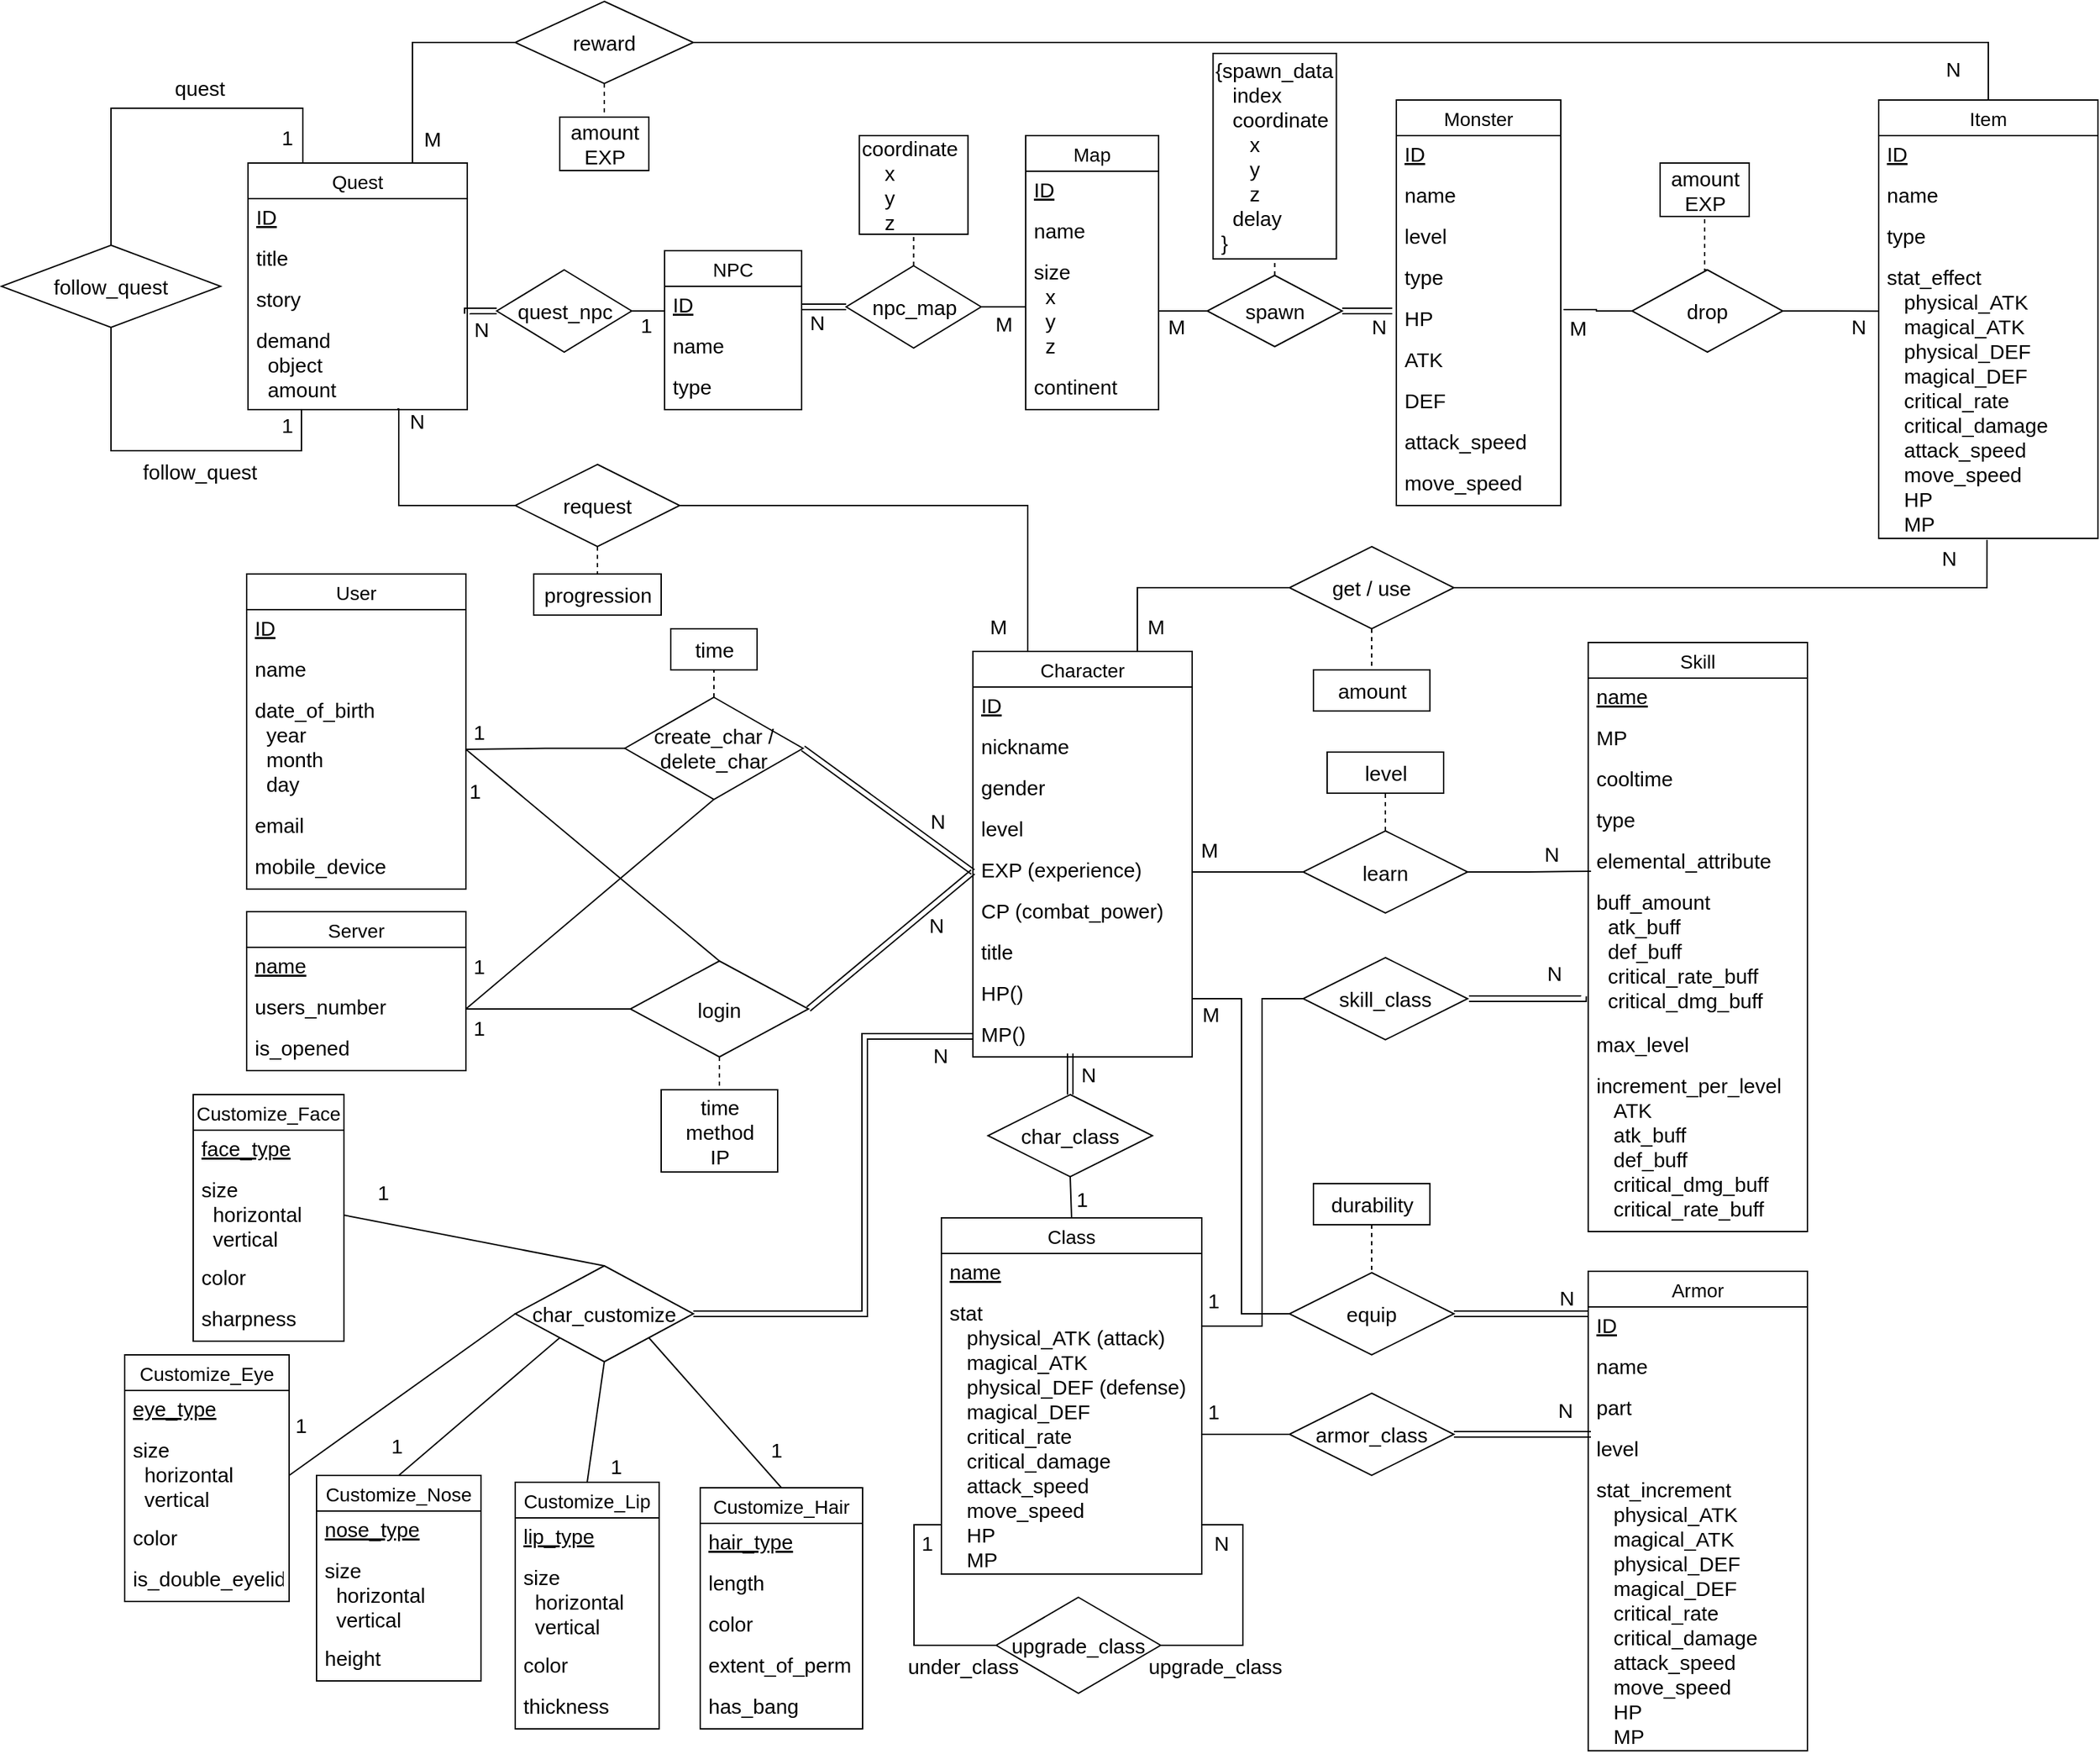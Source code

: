 <mxfile version="15.8.9" type="github">
  <diagram id="R2lEEEUBdFMjLlhIrx00" name="Page-1">
    <mxGraphModel dx="2336" dy="1637" grid="0" gridSize="10" guides="1" tooltips="1" connect="1" arrows="1" fold="1" page="0" pageScale="1" pageWidth="850" pageHeight="1100" math="0" shadow="0" extFonts="Permanent Marker^https://fonts.googleapis.com/css?family=Permanent+Marker">
      <root>
        <mxCell id="0" />
        <mxCell id="1" parent="0" />
        <mxCell id="5IZybMavsHYMu79xPOAY-48" value="Skill" style="swimlane;fontStyle=0;childLayout=stackLayout;horizontal=1;startSize=26;horizontalStack=0;resizeParent=1;resizeParentMax=0;resizeLast=0;collapsible=1;marginBottom=0;align=center;fontSize=14;" parent="1" vertex="1">
          <mxGeometry x="1208" y="430" width="160" height="430" as="geometry" />
        </mxCell>
        <mxCell id="5IZybMavsHYMu79xPOAY-49" value="name" style="text;strokeColor=none;fillColor=none;spacingLeft=5;spacingRight=4;overflow=hidden;rotatable=0;points=[[0,0.5],[1,0.5]];portConstraint=eastwest;fontSize=15;spacing=1;spacingBottom=-1;spacingTop=-1;fontStyle=4" parent="5IZybMavsHYMu79xPOAY-48" vertex="1">
          <mxGeometry y="26" width="160" height="30" as="geometry" />
        </mxCell>
        <mxCell id="5IZybMavsHYMu79xPOAY-51" value="MP" style="text;strokeColor=none;fillColor=none;spacingLeft=5;spacingRight=4;overflow=hidden;rotatable=0;points=[[0,0.5],[1,0.5]];portConstraint=eastwest;fontSize=15;spacing=1;spacingBottom=-1;spacingTop=-1;" parent="5IZybMavsHYMu79xPOAY-48" vertex="1">
          <mxGeometry y="56" width="160" height="30" as="geometry" />
        </mxCell>
        <mxCell id="5IZybMavsHYMu79xPOAY-52" value="cooltime" style="text;strokeColor=none;fillColor=none;spacingLeft=5;spacingRight=4;overflow=hidden;rotatable=0;points=[[0,0.5],[1,0.5]];portConstraint=eastwest;fontSize=15;spacing=1;spacingBottom=-1;spacingTop=-1;" parent="5IZybMavsHYMu79xPOAY-48" vertex="1">
          <mxGeometry y="86" width="160" height="30" as="geometry" />
        </mxCell>
        <mxCell id="5IZybMavsHYMu79xPOAY-53" value="type" style="text;strokeColor=none;fillColor=none;spacingLeft=5;spacingRight=4;overflow=hidden;rotatable=0;points=[[0,0.5],[1,0.5]];portConstraint=eastwest;fontSize=15;spacing=1;spacingBottom=-1;spacingTop=-1;" parent="5IZybMavsHYMu79xPOAY-48" vertex="1">
          <mxGeometry y="116" width="160" height="30" as="geometry" />
        </mxCell>
        <mxCell id="5IZybMavsHYMu79xPOAY-54" value="elemental_attribute" style="text;strokeColor=none;fillColor=none;spacingLeft=5;spacingRight=4;overflow=hidden;rotatable=0;points=[[0,0.5],[1,0.5]];portConstraint=eastwest;fontSize=15;spacing=1;spacingBottom=-1;spacingTop=-1;" parent="5IZybMavsHYMu79xPOAY-48" vertex="1">
          <mxGeometry y="146" width="160" height="30" as="geometry" />
        </mxCell>
        <mxCell id="5IZybMavsHYMu79xPOAY-82" value="buff_amount&#xa;  atk_buff&#xa;  def_buff&#xa;  critical_rate_buff&#xa;  critical_dmg_buff&#xa;" style="text;strokeColor=none;fillColor=none;spacingLeft=5;spacingRight=4;overflow=hidden;rotatable=0;points=[[0,0.5],[1,0.5]];portConstraint=eastwest;fontSize=15;spacing=1;spacingBottom=-1;spacingTop=-1;" parent="5IZybMavsHYMu79xPOAY-48" vertex="1">
          <mxGeometry y="176" width="160" height="104" as="geometry" />
        </mxCell>
        <mxCell id="5IZybMavsHYMu79xPOAY-341" value="max_level" style="text;strokeColor=none;fillColor=none;spacingLeft=5;spacingRight=4;overflow=hidden;rotatable=0;points=[[0,0.5],[1,0.5]];portConstraint=eastwest;fontSize=15;spacing=1;spacingBottom=-1;spacingTop=-1;" parent="5IZybMavsHYMu79xPOAY-48" vertex="1">
          <mxGeometry y="280" width="160" height="30" as="geometry" />
        </mxCell>
        <mxCell id="5IZybMavsHYMu79xPOAY-337" value="increment_per_level&#xa;   ATK&#xa;   atk_buff&#xa;   def_buff&#xa;   critical_dmg_buff&#xa;   critical_rate_buff&#xa;" style="text;strokeColor=none;fillColor=none;spacingLeft=5;spacingRight=4;overflow=hidden;rotatable=0;points=[[0,0.5],[1,0.5]];portConstraint=eastwest;fontSize=15;spacing=1;spacingBottom=-1;spacingTop=-1;" parent="5IZybMavsHYMu79xPOAY-48" vertex="1">
          <mxGeometry y="310" width="160" height="120" as="geometry" />
        </mxCell>
        <mxCell id="5IZybMavsHYMu79xPOAY-72" value="Armor" style="swimlane;fontStyle=0;childLayout=stackLayout;horizontal=1;startSize=26;horizontalStack=0;resizeParent=1;resizeParentMax=0;resizeLast=0;collapsible=1;marginBottom=0;align=center;fontSize=14;" parent="1" vertex="1">
          <mxGeometry x="1208" y="889" width="160" height="350" as="geometry" />
        </mxCell>
        <mxCell id="5IZybMavsHYMu79xPOAY-73" value="ID" style="text;strokeColor=none;fillColor=none;spacingLeft=5;spacingRight=4;overflow=hidden;rotatable=0;points=[[0,0.5],[1,0.5]];portConstraint=eastwest;fontSize=15;spacing=1;spacingBottom=-1;spacingTop=-1;fontStyle=4" parent="5IZybMavsHYMu79xPOAY-72" vertex="1">
          <mxGeometry y="26" width="160" height="30" as="geometry" />
        </mxCell>
        <mxCell id="5IZybMavsHYMu79xPOAY-74" value="name" style="text;strokeColor=none;fillColor=none;spacingLeft=5;spacingRight=4;overflow=hidden;rotatable=0;points=[[0,0.5],[1,0.5]];portConstraint=eastwest;fontSize=15;spacing=1;spacingBottom=-1;spacingTop=-1;" parent="5IZybMavsHYMu79xPOAY-72" vertex="1">
          <mxGeometry y="56" width="160" height="30" as="geometry" />
        </mxCell>
        <mxCell id="5IZybMavsHYMu79xPOAY-75" value="part" style="text;strokeColor=none;fillColor=none;spacingLeft=5;spacingRight=4;overflow=hidden;rotatable=0;points=[[0,0.5],[1,0.5]];portConstraint=eastwest;fontSize=15;spacing=1;spacingBottom=-1;spacingTop=-1;" parent="5IZybMavsHYMu79xPOAY-72" vertex="1">
          <mxGeometry y="86" width="160" height="30" as="geometry" />
        </mxCell>
        <mxCell id="5IZybMavsHYMu79xPOAY-77" value="level" style="text;strokeColor=none;fillColor=none;spacingLeft=5;spacingRight=4;overflow=hidden;rotatable=0;points=[[0,0.5],[1,0.5]];portConstraint=eastwest;fontSize=15;spacing=1;spacingBottom=-1;spacingTop=-1;" parent="5IZybMavsHYMu79xPOAY-72" vertex="1">
          <mxGeometry y="116" width="160" height="30" as="geometry" />
        </mxCell>
        <mxCell id="5IZybMavsHYMu79xPOAY-78" value="stat_increment&#xa;   physical_ATK&#xa;   magical_ATK&#xa;   physical_DEF&#xa;   magical_DEF&#xa;   critical_rate&#xa;   critical_damage&#xa;   attack_speed&#xa;   move_speed&#xa;   HP&#xa;   MP" style="text;strokeColor=none;fillColor=none;spacingLeft=5;spacingRight=4;overflow=hidden;rotatable=0;points=[[0,0.5],[1,0.5]];portConstraint=eastwest;fontSize=15;spacing=1;spacingBottom=-1;spacingTop=-1;" parent="5IZybMavsHYMu79xPOAY-72" vertex="1">
          <mxGeometry y="146" width="160" height="204" as="geometry" />
        </mxCell>
        <mxCell id="5IZybMavsHYMu79xPOAY-134" style="rounded=0;orthogonalLoop=1;jettySize=auto;html=1;entryX=0.5;entryY=0;entryDx=0;entryDy=0;fontSize=15;endArrow=none;endFill=0;shape=link;" parent="1" target="5IZybMavsHYMu79xPOAY-133" edge="1">
          <mxGeometry relative="1" as="geometry">
            <mxPoint x="830" y="730" as="sourcePoint" />
          </mxGeometry>
        </mxCell>
        <mxCell id="5IZybMavsHYMu79xPOAY-147" style="edgeStyle=none;rounded=0;orthogonalLoop=1;jettySize=auto;html=1;exitX=0;exitY=0.5;exitDx=0;exitDy=0;entryX=1;entryY=0.5;entryDx=0;entryDy=0;fontSize=15;endArrow=none;endFill=0;" parent="1" source="5IZybMavsHYMu79xPOAY-145" target="5IZybMavsHYMu79xPOAY-81" edge="1">
          <mxGeometry relative="1" as="geometry" />
        </mxCell>
        <mxCell id="5IZybMavsHYMu79xPOAY-145" value="armor_class" style="shape=rhombus;perimeter=rhombusPerimeter;whiteSpace=wrap;html=1;align=center;fontSize=15;" parent="1" vertex="1">
          <mxGeometry x="990" y="978" width="120" height="60" as="geometry" />
        </mxCell>
        <mxCell id="5IZybMavsHYMu79xPOAY-146" style="edgeStyle=none;rounded=0;orthogonalLoop=1;jettySize=auto;html=1;fontSize=15;endArrow=none;endFill=0;entryX=1;entryY=0.5;entryDx=0;entryDy=0;shape=link;" parent="1" target="5IZybMavsHYMu79xPOAY-145" edge="1">
          <mxGeometry relative="1" as="geometry">
            <mxPoint x="1210" y="1008" as="sourcePoint" />
            <mxPoint x="1120" y="970" as="targetPoint" />
          </mxGeometry>
        </mxCell>
        <mxCell id="5IZybMavsHYMu79xPOAY-340" style="edgeStyle=orthogonalEdgeStyle;rounded=0;orthogonalLoop=1;jettySize=auto;html=1;exitX=1;exitY=0.5;exitDx=0;exitDy=0;entryX=-0.003;entryY=0.167;entryDx=0;entryDy=0;entryPerimeter=0;fontSize=15;endArrow=none;endFill=0;shape=link;" parent="1" source="5IZybMavsHYMu79xPOAY-153" target="5IZybMavsHYMu79xPOAY-73" edge="1">
          <mxGeometry relative="1" as="geometry">
            <Array as="points">
              <mxPoint x="1159" y="920" />
            </Array>
          </mxGeometry>
        </mxCell>
        <mxCell id="5IZybMavsHYMu79xPOAY-153" value="equip" style="shape=rhombus;perimeter=rhombusPerimeter;whiteSpace=wrap;html=1;align=center;fontSize=15;" parent="1" vertex="1">
          <mxGeometry x="990" y="890" width="120" height="60" as="geometry" />
        </mxCell>
        <mxCell id="5IZybMavsHYMu79xPOAY-156" value="N" style="resizable=0;html=1;align=right;verticalAlign=bottom;fontSize=15;" parent="1" connectable="0" vertex="1">
          <mxGeometry x="1197.999" y="1001.999" as="geometry" />
        </mxCell>
        <mxCell id="5IZybMavsHYMu79xPOAY-161" value="" style="group" parent="1" vertex="1" connectable="0">
          <mxGeometry x="939.999" y="621.999" as="geometry" />
        </mxCell>
        <mxCell id="5IZybMavsHYMu79xPOAY-155" style="edgeStyle=orthogonalEdgeStyle;rounded=0;orthogonalLoop=1;jettySize=auto;html=1;fontSize=15;endArrow=none;endFill=0;exitX=0;exitY=0.5;exitDx=0;exitDy=0;" parent="5IZybMavsHYMu79xPOAY-161" source="5IZybMavsHYMu79xPOAY-153" edge="1">
          <mxGeometry relative="1" as="geometry">
            <mxPoint x="40.001" y="268.001" as="sourcePoint" />
            <mxPoint x="-20.999" y="68.001" as="targetPoint" />
            <Array as="points">
              <mxPoint x="15" y="298" />
              <mxPoint x="15" y="68" />
            </Array>
          </mxGeometry>
        </mxCell>
        <mxCell id="5IZybMavsHYMu79xPOAY-165" style="edgeStyle=orthogonalEdgeStyle;rounded=0;orthogonalLoop=1;jettySize=auto;html=1;exitX=1;exitY=0.5;exitDx=0;exitDy=0;fontSize=15;endArrow=none;endFill=0;entryX=0.013;entryY=-0.087;entryDx=0;entryDy=0;entryPerimeter=0;" parent="1" source="5IZybMavsHYMu79xPOAY-163" target="5IZybMavsHYMu79xPOAY-82" edge="1">
          <mxGeometry relative="1" as="geometry">
            <mxPoint x="1198" y="597" as="targetPoint" />
          </mxGeometry>
        </mxCell>
        <mxCell id="2gesSqcVY0KXvCYbKpjX-3" style="edgeStyle=orthogonalEdgeStyle;rounded=0;orthogonalLoop=1;jettySize=auto;html=1;exitX=0.5;exitY=0;exitDx=0;exitDy=0;entryX=0.5;entryY=1;entryDx=0;entryDy=0;dashed=1;endArrow=none;endFill=0;" parent="1" source="5IZybMavsHYMu79xPOAY-163" target="2gesSqcVY0KXvCYbKpjX-2" edge="1">
          <mxGeometry relative="1" as="geometry" />
        </mxCell>
        <mxCell id="5IZybMavsHYMu79xPOAY-163" value="learn" style="shape=rhombus;perimeter=rhombusPerimeter;whiteSpace=wrap;html=1;align=center;fontSize=15;" parent="1" vertex="1">
          <mxGeometry x="1000" y="567.5" width="120" height="60" as="geometry" />
        </mxCell>
        <mxCell id="5IZybMavsHYMu79xPOAY-159" value="M" style="resizable=0;html=1;align=right;verticalAlign=bottom;fontSize=15;" parent="1" connectable="0" vertex="1">
          <mxGeometry x="939.999" y="712.999" as="geometry" />
        </mxCell>
        <mxCell id="5IZybMavsHYMu79xPOAY-164" style="edgeStyle=orthogonalEdgeStyle;rounded=0;orthogonalLoop=1;jettySize=auto;html=1;exitX=1;exitY=0.5;exitDx=0;exitDy=0;entryX=0;entryY=0.5;entryDx=0;entryDy=0;fontSize=15;endArrow=none;endFill=0;" parent="1" source="5IZybMavsHYMu79xPOAY-39" target="5IZybMavsHYMu79xPOAY-163" edge="1">
          <mxGeometry relative="1" as="geometry" />
        </mxCell>
        <mxCell id="5IZybMavsHYMu79xPOAY-166" value="N" style="resizable=0;html=1;align=right;verticalAlign=bottom;fontSize=15;" parent="1" connectable="0" vertex="1">
          <mxGeometry x="1187.999" y="595.999" as="geometry" />
        </mxCell>
        <mxCell id="5IZybMavsHYMu79xPOAY-167" value="M" style="resizable=0;html=1;align=right;verticalAlign=bottom;fontSize=15;" parent="1" connectable="0" vertex="1">
          <mxGeometry x="938.999" y="592.999" as="geometry" />
        </mxCell>
        <mxCell id="5IZybMavsHYMu79xPOAY-169" style="edgeStyle=orthogonalEdgeStyle;rounded=0;orthogonalLoop=1;jettySize=auto;html=1;exitX=0;exitY=0.5;exitDx=0;exitDy=0;fontSize=15;endArrow=none;endFill=0;entryX=1;entryY=0.132;entryDx=0;entryDy=0;entryPerimeter=0;" parent="1" source="5IZybMavsHYMu79xPOAY-168" target="5IZybMavsHYMu79xPOAY-81" edge="1">
          <mxGeometry relative="1" as="geometry">
            <mxPoint x="930" y="929" as="targetPoint" />
            <Array as="points">
              <mxPoint x="970" y="690" />
              <mxPoint x="970" y="929" />
              <mxPoint x="926" y="929" />
            </Array>
          </mxGeometry>
        </mxCell>
        <mxCell id="5IZybMavsHYMu79xPOAY-170" style="edgeStyle=orthogonalEdgeStyle;rounded=0;orthogonalLoop=1;jettySize=auto;html=1;fontSize=15;endArrow=none;endFill=0;entryX=-0.021;entryY=0.79;entryDx=0;entryDy=0;shape=link;entryPerimeter=0;" parent="1" target="5IZybMavsHYMu79xPOAY-82" edge="1">
          <mxGeometry relative="1" as="geometry">
            <mxPoint x="1199" y="690" as="targetPoint" />
            <mxPoint x="1121" y="690" as="sourcePoint" />
            <Array as="points">
              <mxPoint x="1205" y="690" />
            </Array>
          </mxGeometry>
        </mxCell>
        <mxCell id="5IZybMavsHYMu79xPOAY-168" value="skill_class" style="shape=rhombus;perimeter=rhombusPerimeter;whiteSpace=wrap;html=1;align=center;fontSize=15;" parent="1" vertex="1">
          <mxGeometry x="1000" y="660" width="120" height="60" as="geometry" />
        </mxCell>
        <mxCell id="5IZybMavsHYMu79xPOAY-171" value="N" style="resizable=0;html=1;align=right;verticalAlign=bottom;fontSize=15;" parent="1" connectable="0" vertex="1">
          <mxGeometry x="1187.999" y="689.999" as="geometry">
            <mxPoint x="2" y="-7" as="offset" />
          </mxGeometry>
        </mxCell>
        <mxCell id="5IZybMavsHYMu79xPOAY-190" value="NPC" style="swimlane;fontStyle=0;childLayout=stackLayout;horizontal=1;startSize=26;horizontalStack=0;resizeParent=1;resizeParentMax=0;resizeLast=0;collapsible=1;marginBottom=0;align=center;fontSize=14;" parent="1" vertex="1">
          <mxGeometry x="534" y="144" width="100" height="116" as="geometry" />
        </mxCell>
        <mxCell id="5IZybMavsHYMu79xPOAY-191" value="ID" style="text;strokeColor=none;fillColor=none;spacingLeft=5;spacingRight=4;overflow=hidden;rotatable=0;points=[[0,0.5],[1,0.5]];portConstraint=eastwest;fontSize=15;spacing=1;spacingBottom=-1;spacingTop=-1;fontStyle=4" parent="5IZybMavsHYMu79xPOAY-190" vertex="1">
          <mxGeometry y="26" width="100" height="30" as="geometry" />
        </mxCell>
        <mxCell id="5IZybMavsHYMu79xPOAY-192" value="name" style="text;strokeColor=none;fillColor=none;spacingLeft=5;spacingRight=4;overflow=hidden;rotatable=0;points=[[0,0.5],[1,0.5]];portConstraint=eastwest;fontSize=15;spacing=1;spacingBottom=-1;spacingTop=-1;" parent="5IZybMavsHYMu79xPOAY-190" vertex="1">
          <mxGeometry y="56" width="100" height="30" as="geometry" />
        </mxCell>
        <mxCell id="5IZybMavsHYMu79xPOAY-266" value="type" style="text;strokeColor=none;fillColor=none;spacingLeft=5;spacingRight=4;overflow=hidden;rotatable=0;points=[[0,0.5],[1,0.5]];portConstraint=eastwest;fontSize=15;spacing=1;spacingBottom=-1;spacingTop=-1;" parent="5IZybMavsHYMu79xPOAY-190" vertex="1">
          <mxGeometry y="86" width="100" height="30" as="geometry" />
        </mxCell>
        <mxCell id="5IZybMavsHYMu79xPOAY-198" value="Map" style="swimlane;fontStyle=0;childLayout=stackLayout;horizontal=1;startSize=26;horizontalStack=0;resizeParent=1;resizeParentMax=0;resizeLast=0;collapsible=1;marginBottom=0;align=center;fontSize=14;" parent="1" vertex="1">
          <mxGeometry x="797.5" y="60" width="97" height="200" as="geometry" />
        </mxCell>
        <mxCell id="5IZybMavsHYMu79xPOAY-199" value="ID" style="text;strokeColor=none;fillColor=none;spacingLeft=5;spacingRight=4;overflow=hidden;rotatable=0;points=[[0,0.5],[1,0.5]];portConstraint=eastwest;fontSize=15;spacing=1;spacingBottom=-1;spacingTop=-1;fontStyle=4" parent="5IZybMavsHYMu79xPOAY-198" vertex="1">
          <mxGeometry y="26" width="97" height="30" as="geometry" />
        </mxCell>
        <mxCell id="5IZybMavsHYMu79xPOAY-200" value="name" style="text;strokeColor=none;fillColor=none;spacingLeft=5;spacingRight=4;overflow=hidden;rotatable=0;points=[[0,0.5],[1,0.5]];portConstraint=eastwest;fontSize=15;spacing=1;spacingBottom=-1;spacingTop=-1;" parent="5IZybMavsHYMu79xPOAY-198" vertex="1">
          <mxGeometry y="56" width="97" height="30" as="geometry" />
        </mxCell>
        <mxCell id="5IZybMavsHYMu79xPOAY-201" value="size&#xa;  x&#xa;  y&#xa;  z" style="text;strokeColor=none;fillColor=none;spacingLeft=5;spacingRight=4;overflow=hidden;rotatable=0;points=[[0,0.5],[1,0.5]];portConstraint=eastwest;fontSize=15;spacing=1;spacingBottom=-1;spacingTop=-1;" parent="5IZybMavsHYMu79xPOAY-198" vertex="1">
          <mxGeometry y="86" width="97" height="84" as="geometry" />
        </mxCell>
        <mxCell id="5IZybMavsHYMu79xPOAY-204" value="continent" style="text;strokeColor=none;fillColor=none;spacingLeft=5;spacingRight=4;overflow=hidden;rotatable=0;points=[[0,0.5],[1,0.5]];portConstraint=eastwest;fontSize=15;spacing=1;spacingBottom=-1;spacingTop=-1;" parent="5IZybMavsHYMu79xPOAY-198" vertex="1">
          <mxGeometry y="170" width="97" height="30" as="geometry" />
        </mxCell>
        <mxCell id="5IZybMavsHYMu79xPOAY-206" value="Monster" style="swimlane;fontStyle=0;childLayout=stackLayout;horizontal=1;startSize=26;horizontalStack=0;resizeParent=1;resizeParentMax=0;resizeLast=0;collapsible=1;marginBottom=0;align=center;fontSize=14;" parent="1" vertex="1">
          <mxGeometry x="1068" y="34" width="120" height="296" as="geometry" />
        </mxCell>
        <mxCell id="5IZybMavsHYMu79xPOAY-207" value="ID" style="text;strokeColor=none;fillColor=none;spacingLeft=5;spacingRight=4;overflow=hidden;rotatable=0;points=[[0,0.5],[1,0.5]];portConstraint=eastwest;fontSize=15;spacing=1;spacingBottom=-1;spacingTop=-1;fontStyle=4" parent="5IZybMavsHYMu79xPOAY-206" vertex="1">
          <mxGeometry y="26" width="120" height="30" as="geometry" />
        </mxCell>
        <mxCell id="5IZybMavsHYMu79xPOAY-208" value="name" style="text;strokeColor=none;fillColor=none;spacingLeft=5;spacingRight=4;overflow=hidden;rotatable=0;points=[[0,0.5],[1,0.5]];portConstraint=eastwest;fontSize=15;spacing=1;spacingBottom=-1;spacingTop=-1;" parent="5IZybMavsHYMu79xPOAY-206" vertex="1">
          <mxGeometry y="56" width="120" height="30" as="geometry" />
        </mxCell>
        <mxCell id="5IZybMavsHYMu79xPOAY-209" value="level" style="text;strokeColor=none;fillColor=none;spacingLeft=5;spacingRight=4;overflow=hidden;rotatable=0;points=[[0,0.5],[1,0.5]];portConstraint=eastwest;fontSize=15;spacing=1;spacingBottom=-1;spacingTop=-1;" parent="5IZybMavsHYMu79xPOAY-206" vertex="1">
          <mxGeometry y="86" width="120" height="30" as="geometry" />
        </mxCell>
        <mxCell id="mW1vd0_v0idlNMcgSAc2-8" value="type" style="text;strokeColor=none;fillColor=none;spacingLeft=5;spacingRight=4;overflow=hidden;rotatable=0;points=[[0,0.5],[1,0.5]];portConstraint=eastwest;fontSize=15;spacing=1;spacingBottom=-1;spacingTop=-1;" parent="5IZybMavsHYMu79xPOAY-206" vertex="1">
          <mxGeometry y="116" width="120" height="30" as="geometry" />
        </mxCell>
        <mxCell id="5IZybMavsHYMu79xPOAY-210" value="HP" style="text;strokeColor=none;fillColor=none;spacingLeft=5;spacingRight=4;overflow=hidden;rotatable=0;points=[[0,0.5],[1,0.5]];portConstraint=eastwest;fontSize=15;spacing=1;spacingBottom=-1;spacingTop=-1;" parent="5IZybMavsHYMu79xPOAY-206" vertex="1">
          <mxGeometry y="146" width="120" height="30" as="geometry" />
        </mxCell>
        <mxCell id="5IZybMavsHYMu79xPOAY-211" value="ATK" style="text;strokeColor=none;fillColor=none;spacingLeft=5;spacingRight=4;overflow=hidden;rotatable=0;points=[[0,0.5],[1,0.5]];portConstraint=eastwest;fontSize=15;spacing=1;spacingBottom=-1;spacingTop=-1;" parent="5IZybMavsHYMu79xPOAY-206" vertex="1">
          <mxGeometry y="176" width="120" height="30" as="geometry" />
        </mxCell>
        <mxCell id="5IZybMavsHYMu79xPOAY-212" value="DEF" style="text;strokeColor=none;fillColor=none;spacingLeft=5;spacingRight=4;overflow=hidden;rotatable=0;points=[[0,0.5],[1,0.5]];portConstraint=eastwest;fontSize=15;spacing=1;spacingBottom=-1;spacingTop=-1;" parent="5IZybMavsHYMu79xPOAY-206" vertex="1">
          <mxGeometry y="206" width="120" height="30" as="geometry" />
        </mxCell>
        <mxCell id="5IZybMavsHYMu79xPOAY-267" value="attack_speed" style="text;strokeColor=none;fillColor=none;spacingLeft=5;spacingRight=4;overflow=hidden;rotatable=0;points=[[0,0.5],[1,0.5]];portConstraint=eastwest;fontSize=15;spacing=1;spacingBottom=-1;spacingTop=-1;" parent="5IZybMavsHYMu79xPOAY-206" vertex="1">
          <mxGeometry y="236" width="120" height="30" as="geometry" />
        </mxCell>
        <mxCell id="5IZybMavsHYMu79xPOAY-268" value="move_speed" style="text;strokeColor=none;fillColor=none;spacingLeft=5;spacingRight=4;overflow=hidden;rotatable=0;points=[[0,0.5],[1,0.5]];portConstraint=eastwest;fontSize=15;spacing=1;spacingBottom=-1;spacingTop=-1;" parent="5IZybMavsHYMu79xPOAY-206" vertex="1">
          <mxGeometry y="266" width="120" height="30" as="geometry" />
        </mxCell>
        <mxCell id="5IZybMavsHYMu79xPOAY-239" value="" style="group" parent="1" vertex="1" connectable="0">
          <mxGeometry x="160" y="-20" width="278" height="280" as="geometry" />
        </mxCell>
        <mxCell id="5IZybMavsHYMu79xPOAY-214" value="Quest" style="swimlane;fontStyle=0;childLayout=stackLayout;horizontal=1;startSize=26;horizontalStack=0;resizeParent=1;resizeParentMax=0;resizeLast=0;collapsible=1;marginBottom=0;align=center;fontSize=14;" parent="5IZybMavsHYMu79xPOAY-239" vertex="1">
          <mxGeometry x="70" y="100" width="160" height="180" as="geometry" />
        </mxCell>
        <mxCell id="5IZybMavsHYMu79xPOAY-215" value="ID" style="text;strokeColor=none;fillColor=none;spacingLeft=5;spacingRight=4;overflow=hidden;rotatable=0;points=[[0,0.5],[1,0.5]];portConstraint=eastwest;fontSize=15;spacing=1;spacingBottom=-1;spacingTop=-1;fontStyle=4" parent="5IZybMavsHYMu79xPOAY-214" vertex="1">
          <mxGeometry y="26" width="160" height="30" as="geometry" />
        </mxCell>
        <mxCell id="5IZybMavsHYMu79xPOAY-216" value="title" style="text;strokeColor=none;fillColor=none;spacingLeft=5;spacingRight=4;overflow=hidden;rotatable=0;points=[[0,0.5],[1,0.5]];portConstraint=eastwest;fontSize=15;spacing=1;spacingBottom=-1;spacingTop=-1;" parent="5IZybMavsHYMu79xPOAY-214" vertex="1">
          <mxGeometry y="56" width="160" height="30" as="geometry" />
        </mxCell>
        <mxCell id="5IZybMavsHYMu79xPOAY-222" value="story" style="text;strokeColor=none;fillColor=none;spacingLeft=5;spacingRight=4;overflow=hidden;rotatable=0;points=[[0,0.5],[1,0.5]];portConstraint=eastwest;fontSize=15;spacing=1;spacingBottom=-1;spacingTop=-1;" parent="5IZybMavsHYMu79xPOAY-214" vertex="1">
          <mxGeometry y="86" width="160" height="30" as="geometry" />
        </mxCell>
        <mxCell id="5IZybMavsHYMu79xPOAY-217" value="demand&#xa;  object&#xa;  amount" style="text;strokeColor=none;fillColor=none;spacingLeft=5;spacingRight=4;overflow=hidden;rotatable=0;points=[[0,0.5],[1,0.5]];portConstraint=eastwest;fontSize=15;spacing=1;spacingBottom=-1;spacingTop=-1;" parent="5IZybMavsHYMu79xPOAY-214" vertex="1">
          <mxGeometry y="116" width="160" height="64" as="geometry" />
        </mxCell>
        <mxCell id="5IZybMavsHYMu79xPOAY-235" value="1" style="resizable=0;html=1;align=right;verticalAlign=bottom;fontSize=15;" parent="5IZybMavsHYMu79xPOAY-239" connectable="0" vertex="1">
          <mxGeometry x="99.999" y="99.999" as="geometry">
            <mxPoint x="4" y="-7" as="offset" />
          </mxGeometry>
        </mxCell>
        <mxCell id="5IZybMavsHYMu79xPOAY-236" value="M" style="resizable=0;html=1;align=right;verticalAlign=bottom;fontSize=15;" parent="5IZybMavsHYMu79xPOAY-239" connectable="0" vertex="1">
          <mxGeometry x="207.999" y="100.999" as="geometry">
            <mxPoint x="4" y="-7" as="offset" />
          </mxGeometry>
        </mxCell>
        <mxCell id="5IZybMavsHYMu79xPOAY-237" value="quest" style="text;html=1;strokeColor=none;fillColor=none;align=center;verticalAlign=middle;whiteSpace=wrap;rounded=0;fontSize=15;" parent="5IZybMavsHYMu79xPOAY-239" vertex="1">
          <mxGeometry y="30" width="70" height="30" as="geometry" />
        </mxCell>
        <mxCell id="5IZybMavsHYMu79xPOAY-258" value="N" style="resizable=0;html=1;align=right;verticalAlign=bottom;fontSize=15;" parent="5IZybMavsHYMu79xPOAY-239" connectable="0" vertex="1">
          <mxGeometry x="246.999" y="232.999" as="geometry" />
        </mxCell>
        <mxCell id="5IZybMavsHYMu79xPOAY-243" style="edgeStyle=orthogonalEdgeStyle;rounded=0;orthogonalLoop=1;jettySize=auto;html=1;exitX=1;exitY=0.5;exitDx=0;exitDy=0;entryX=0.25;entryY=0;entryDx=0;entryDy=0;fontSize=15;endArrow=none;endFill=0;" parent="1" source="5IZybMavsHYMu79xPOAY-241" target="5IZybMavsHYMu79xPOAY-24" edge="1">
          <mxGeometry relative="1" as="geometry">
            <Array as="points">
              <mxPoint x="799" y="330" />
            </Array>
          </mxGeometry>
        </mxCell>
        <mxCell id="5IZybMavsHYMu79xPOAY-248" style="edgeStyle=orthogonalEdgeStyle;rounded=0;orthogonalLoop=1;jettySize=auto;html=1;exitX=0.5;exitY=1;exitDx=0;exitDy=0;entryX=0.5;entryY=0;entryDx=0;entryDy=0;fontSize=15;endArrow=none;endFill=0;dashed=1;" parent="1" source="5IZybMavsHYMu79xPOAY-241" target="5IZybMavsHYMu79xPOAY-244" edge="1">
          <mxGeometry relative="1" as="geometry" />
        </mxCell>
        <mxCell id="5IZybMavsHYMu79xPOAY-241" value="request" style="shape=rhombus;perimeter=rhombusPerimeter;whiteSpace=wrap;html=1;align=center;fontSize=15;" parent="1" vertex="1">
          <mxGeometry x="425" y="300" width="120" height="60" as="geometry" />
        </mxCell>
        <mxCell id="5IZybMavsHYMu79xPOAY-242" style="edgeStyle=orthogonalEdgeStyle;rounded=0;orthogonalLoop=1;jettySize=auto;html=1;exitX=0.681;exitY=0.993;exitDx=0;exitDy=0;entryX=0;entryY=0.5;entryDx=0;entryDy=0;fontSize=15;endArrow=none;endFill=0;exitPerimeter=0;" parent="1" source="5IZybMavsHYMu79xPOAY-217" target="5IZybMavsHYMu79xPOAY-241" edge="1">
          <mxGeometry relative="1" as="geometry">
            <Array as="points">
              <mxPoint x="340" y="330" />
            </Array>
          </mxGeometry>
        </mxCell>
        <mxCell id="5IZybMavsHYMu79xPOAY-244" value="progression" style="whiteSpace=wrap;html=1;align=center;fontSize=15;" parent="1" vertex="1">
          <mxGeometry x="438.5" y="380" width="93" height="30" as="geometry" />
        </mxCell>
        <mxCell id="5IZybMavsHYMu79xPOAY-250" value="M" style="resizable=0;html=1;align=right;verticalAlign=bottom;fontSize=15;" parent="1" connectable="0" vertex="1">
          <mxGeometry x="784.999" y="429.999" as="geometry" />
        </mxCell>
        <mxCell id="5IZybMavsHYMu79xPOAY-257" style="edgeStyle=orthogonalEdgeStyle;rounded=0;orthogonalLoop=1;jettySize=auto;html=1;exitX=0;exitY=0.5;exitDx=0;exitDy=0;entryX=1;entryY=-0.094;entryDx=0;entryDy=0;entryPerimeter=0;fontSize=15;endArrow=none;endFill=0;shape=link;" parent="1" source="5IZybMavsHYMu79xPOAY-254" target="5IZybMavsHYMu79xPOAY-217" edge="1">
          <mxGeometry relative="1" as="geometry" />
        </mxCell>
        <mxCell id="5IZybMavsHYMu79xPOAY-265" style="edgeStyle=orthogonalEdgeStyle;rounded=0;orthogonalLoop=1;jettySize=auto;html=1;exitX=1;exitY=0.5;exitDx=0;exitDy=0;entryX=0;entryY=0.567;entryDx=0;entryDy=0;fontSize=15;endArrow=none;endFill=0;entryPerimeter=0;" parent="1" source="5IZybMavsHYMu79xPOAY-254" target="5IZybMavsHYMu79xPOAY-191" edge="1">
          <mxGeometry relative="1" as="geometry" />
        </mxCell>
        <mxCell id="5IZybMavsHYMu79xPOAY-254" value="quest_npc" style="shape=rhombus;perimeter=rhombusPerimeter;whiteSpace=wrap;html=1;align=center;fontSize=15;" parent="1" vertex="1">
          <mxGeometry x="411.5" y="158" width="98.5" height="60" as="geometry" />
        </mxCell>
        <mxCell id="5IZybMavsHYMu79xPOAY-259" value="1" style="resizable=0;html=1;align=right;verticalAlign=bottom;fontSize=15;" parent="1" connectable="0" vertex="1">
          <mxGeometry x="521.999" y="216.999" as="geometry">
            <mxPoint x="4" y="-7" as="offset" />
          </mxGeometry>
        </mxCell>
        <mxCell id="5IZybMavsHYMu79xPOAY-269" value="Item" style="swimlane;fontStyle=0;childLayout=stackLayout;horizontal=1;startSize=26;horizontalStack=0;resizeParent=1;resizeParentMax=0;resizeLast=0;collapsible=1;marginBottom=0;align=center;fontSize=14;" parent="1" vertex="1">
          <mxGeometry x="1420" y="34" width="160" height="320" as="geometry" />
        </mxCell>
        <mxCell id="5IZybMavsHYMu79xPOAY-270" value="ID" style="text;strokeColor=none;fillColor=none;spacingLeft=5;spacingRight=4;overflow=hidden;rotatable=0;points=[[0,0.5],[1,0.5]];portConstraint=eastwest;fontSize=15;spacing=1;spacingBottom=-1;spacingTop=-1;fontStyle=4" parent="5IZybMavsHYMu79xPOAY-269" vertex="1">
          <mxGeometry y="26" width="160" height="30" as="geometry" />
        </mxCell>
        <mxCell id="5IZybMavsHYMu79xPOAY-271" value="name" style="text;strokeColor=none;fillColor=none;spacingLeft=5;spacingRight=4;overflow=hidden;rotatable=0;points=[[0,0.5],[1,0.5]];portConstraint=eastwest;fontSize=15;spacing=1;spacingBottom=-1;spacingTop=-1;" parent="5IZybMavsHYMu79xPOAY-269" vertex="1">
          <mxGeometry y="56" width="160" height="30" as="geometry" />
        </mxCell>
        <mxCell id="5IZybMavsHYMu79xPOAY-272" value="type" style="text;strokeColor=none;fillColor=none;spacingLeft=5;spacingRight=4;overflow=hidden;rotatable=0;points=[[0,0.5],[1,0.5]];portConstraint=eastwest;fontSize=15;spacing=1;spacingBottom=-1;spacingTop=-1;" parent="5IZybMavsHYMu79xPOAY-269" vertex="1">
          <mxGeometry y="86" width="160" height="30" as="geometry" />
        </mxCell>
        <mxCell id="5IZybMavsHYMu79xPOAY-273" value="stat_effect&#xa;   physical_ATK&#xa;   magical_ATK&#xa;   physical_DEF&#xa;   magical_DEF&#xa;   critical_rate&#xa;   critical_damage&#xa;   attack_speed&#xa;   move_speed&#xa;   HP&#xa;   MP" style="text;strokeColor=none;fillColor=none;spacingLeft=5;spacingRight=4;overflow=hidden;rotatable=0;points=[[0,0.5],[1,0.5]];portConstraint=eastwest;fontSize=15;spacing=1;spacingBottom=-1;spacingTop=-1;" parent="5IZybMavsHYMu79xPOAY-269" vertex="1">
          <mxGeometry y="116" width="160" height="204" as="geometry" />
        </mxCell>
        <mxCell id="5IZybMavsHYMu79xPOAY-277" style="edgeStyle=orthogonalEdgeStyle;rounded=0;orthogonalLoop=1;jettySize=auto;html=1;exitX=1;exitY=0.5;exitDx=0;exitDy=0;entryX=0.494;entryY=1.005;entryDx=0;entryDy=0;fontSize=15;endArrow=none;endFill=0;entryPerimeter=0;" parent="1" source="5IZybMavsHYMu79xPOAY-274" target="5IZybMavsHYMu79xPOAY-273" edge="1">
          <mxGeometry relative="1" as="geometry" />
        </mxCell>
        <mxCell id="5IZybMavsHYMu79xPOAY-279" style="edgeStyle=orthogonalEdgeStyle;rounded=0;orthogonalLoop=1;jettySize=auto;html=1;exitX=0.5;exitY=1;exitDx=0;exitDy=0;entryX=0.5;entryY=0;entryDx=0;entryDy=0;fontSize=15;endArrow=none;endFill=0;dashed=1;" parent="1" source="5IZybMavsHYMu79xPOAY-274" target="5IZybMavsHYMu79xPOAY-278" edge="1">
          <mxGeometry relative="1" as="geometry" />
        </mxCell>
        <mxCell id="5IZybMavsHYMu79xPOAY-274" value="get / use" style="shape=rhombus;perimeter=rhombusPerimeter;whiteSpace=wrap;html=1;align=center;fontSize=15;" parent="1" vertex="1">
          <mxGeometry x="990" y="360" width="120" height="60" as="geometry" />
        </mxCell>
        <mxCell id="5IZybMavsHYMu79xPOAY-276" style="edgeStyle=orthogonalEdgeStyle;rounded=0;orthogonalLoop=1;jettySize=auto;html=1;exitX=0.75;exitY=0;exitDx=0;exitDy=0;entryX=0;entryY=0.5;entryDx=0;entryDy=0;fontSize=15;endArrow=none;endFill=0;" parent="1" source="5IZybMavsHYMu79xPOAY-24" target="5IZybMavsHYMu79xPOAY-274" edge="1">
          <mxGeometry relative="1" as="geometry" />
        </mxCell>
        <mxCell id="5IZybMavsHYMu79xPOAY-278" value="amount" style="whiteSpace=wrap;html=1;align=center;fontSize=15;" parent="1" vertex="1">
          <mxGeometry x="1007.5" y="450" width="85" height="30" as="geometry" />
        </mxCell>
        <mxCell id="5IZybMavsHYMu79xPOAY-281" value="N" style="resizable=0;html=1;align=right;verticalAlign=bottom;fontSize=15;" parent="1" connectable="0" vertex="1">
          <mxGeometry x="1473.999" y="386.999" as="geometry">
            <mxPoint x="4" y="-7" as="offset" />
          </mxGeometry>
        </mxCell>
        <mxCell id="5IZybMavsHYMu79xPOAY-280" value="M" style="resizable=0;html=1;align=right;verticalAlign=bottom;fontSize=15;" parent="1" connectable="0" vertex="1">
          <mxGeometry x="899.999" y="429.999" as="geometry" />
        </mxCell>
        <mxCell id="5IZybMavsHYMu79xPOAY-294" style="edgeStyle=orthogonalEdgeStyle;rounded=0;orthogonalLoop=1;jettySize=auto;html=1;exitX=0;exitY=0.5;exitDx=0;exitDy=0;entryX=0.75;entryY=0;entryDx=0;entryDy=0;fontSize=15;endArrow=none;endFill=0;" parent="1" source="5IZybMavsHYMu79xPOAY-287" target="5IZybMavsHYMu79xPOAY-214" edge="1">
          <mxGeometry relative="1" as="geometry" />
        </mxCell>
        <mxCell id="5IZybMavsHYMu79xPOAY-295" style="edgeStyle=orthogonalEdgeStyle;rounded=0;orthogonalLoop=1;jettySize=auto;html=1;exitX=1;exitY=0.5;exitDx=0;exitDy=0;fontSize=15;endArrow=none;endFill=0;" parent="1" source="5IZybMavsHYMu79xPOAY-287" target="5IZybMavsHYMu79xPOAY-269" edge="1">
          <mxGeometry relative="1" as="geometry" />
        </mxCell>
        <mxCell id="2gesSqcVY0KXvCYbKpjX-1" style="edgeStyle=orthogonalEdgeStyle;rounded=0;orthogonalLoop=1;jettySize=auto;html=1;exitX=0.5;exitY=1;exitDx=0;exitDy=0;entryX=0.5;entryY=0;entryDx=0;entryDy=0;dashed=1;endArrow=none;endFill=0;" parent="1" source="5IZybMavsHYMu79xPOAY-287" target="5IZybMavsHYMu79xPOAY-288" edge="1">
          <mxGeometry relative="1" as="geometry" />
        </mxCell>
        <mxCell id="5IZybMavsHYMu79xPOAY-287" value="reward" style="shape=rhombus;perimeter=rhombusPerimeter;whiteSpace=wrap;html=1;align=center;fontSize=15;" parent="1" vertex="1">
          <mxGeometry x="425" y="-38" width="130" height="60" as="geometry" />
        </mxCell>
        <mxCell id="5IZybMavsHYMu79xPOAY-288" value="amount&lt;br&gt;EXP" style="whiteSpace=wrap;html=1;align=center;fontSize=15;" parent="1" vertex="1">
          <mxGeometry x="457.5" y="46.5" width="65" height="39" as="geometry" />
        </mxCell>
        <mxCell id="5IZybMavsHYMu79xPOAY-228" value="N" style="resizable=0;html=1;align=right;verticalAlign=bottom;fontSize=15;" parent="1" connectable="0" vertex="1">
          <mxGeometry x="1480.003" y="22.001" as="geometry" />
        </mxCell>
        <mxCell id="5IZybMavsHYMu79xPOAY-229" value="1" style="resizable=0;html=1;align=right;verticalAlign=bottom;fontSize=15;" parent="1" connectable="0" vertex="1">
          <mxGeometry x="259.999" y="289.999" as="geometry">
            <mxPoint x="4" y="-7" as="offset" />
          </mxGeometry>
        </mxCell>
        <mxCell id="5IZybMavsHYMu79xPOAY-231" value="follow_quest" style="shape=rhombus;perimeter=rhombusPerimeter;whiteSpace=wrap;html=1;align=center;fontSize=15;" parent="1" vertex="1">
          <mxGeometry x="50" y="140" width="160" height="60" as="geometry" />
        </mxCell>
        <mxCell id="5IZybMavsHYMu79xPOAY-232" style="edgeStyle=orthogonalEdgeStyle;rounded=0;orthogonalLoop=1;jettySize=auto;html=1;entryX=0.5;entryY=1;entryDx=0;entryDy=0;fontSize=15;endArrow=none;endFill=0;" parent="1" target="5IZybMavsHYMu79xPOAY-231" edge="1">
          <mxGeometry relative="1" as="geometry">
            <mxPoint x="269" y="260" as="sourcePoint" />
            <Array as="points">
              <mxPoint x="269" y="290" />
              <mxPoint x="130" y="290" />
              <mxPoint x="130" y="215" />
            </Array>
          </mxGeometry>
        </mxCell>
        <mxCell id="5IZybMavsHYMu79xPOAY-233" style="edgeStyle=orthogonalEdgeStyle;rounded=0;orthogonalLoop=1;jettySize=auto;html=1;exitX=0.25;exitY=0;exitDx=0;exitDy=0;entryX=0.5;entryY=0;entryDx=0;entryDy=0;fontSize=15;endArrow=none;endFill=0;" parent="1" source="5IZybMavsHYMu79xPOAY-214" target="5IZybMavsHYMu79xPOAY-231" edge="1">
          <mxGeometry relative="1" as="geometry">
            <Array as="points">
              <mxPoint x="270" y="40" />
              <mxPoint x="130" y="40" />
            </Array>
          </mxGeometry>
        </mxCell>
        <mxCell id="5IZybMavsHYMu79xPOAY-238" value="follow_quest" style="text;html=1;strokeColor=none;fillColor=none;align=center;verticalAlign=middle;whiteSpace=wrap;rounded=0;fontSize=15;" parent="1" vertex="1">
          <mxGeometry x="160" y="290" width="70" height="30" as="geometry" />
        </mxCell>
        <mxCell id="5IZybMavsHYMu79xPOAY-323" style="edgeStyle=orthogonalEdgeStyle;rounded=0;orthogonalLoop=1;jettySize=auto;html=1;exitX=0;exitY=0.5;exitDx=0;exitDy=0;entryX=1.017;entryY=0.233;entryDx=0;entryDy=0;entryPerimeter=0;fontSize=15;endArrow=none;endFill=0;" parent="1" source="5IZybMavsHYMu79xPOAY-296" target="5IZybMavsHYMu79xPOAY-210" edge="1">
          <mxGeometry relative="1" as="geometry" />
        </mxCell>
        <mxCell id="5IZybMavsHYMu79xPOAY-324" style="edgeStyle=orthogonalEdgeStyle;rounded=0;orthogonalLoop=1;jettySize=auto;html=1;exitX=1;exitY=0.5;exitDx=0;exitDy=0;entryX=0.003;entryY=0.187;entryDx=0;entryDy=0;entryPerimeter=0;fontSize=15;endArrow=none;endFill=0;" parent="1" source="5IZybMavsHYMu79xPOAY-296" target="5IZybMavsHYMu79xPOAY-273" edge="1">
          <mxGeometry relative="1" as="geometry" />
        </mxCell>
        <mxCell id="5IZybMavsHYMu79xPOAY-326" style="edgeStyle=orthogonalEdgeStyle;rounded=0;orthogonalLoop=1;jettySize=auto;html=1;exitX=0.5;exitY=0;exitDx=0;exitDy=0;entryX=0.5;entryY=1;entryDx=0;entryDy=0;fontSize=15;endArrow=none;endFill=0;dashed=1;" parent="1" source="5IZybMavsHYMu79xPOAY-296" target="5IZybMavsHYMu79xPOAY-325" edge="1">
          <mxGeometry relative="1" as="geometry" />
        </mxCell>
        <mxCell id="5IZybMavsHYMu79xPOAY-296" value="drop" style="shape=rhombus;perimeter=rhombusPerimeter;whiteSpace=wrap;html=1;align=center;fontSize=15;" parent="1" vertex="1">
          <mxGeometry x="1240" y="158" width="110" height="60" as="geometry" />
        </mxCell>
        <mxCell id="5IZybMavsHYMu79xPOAY-307" style="edgeStyle=orthogonalEdgeStyle;rounded=0;orthogonalLoop=1;jettySize=auto;html=1;exitX=1;exitY=0.5;exitDx=0;exitDy=0;entryX=0;entryY=0.5;entryDx=0;entryDy=0;fontSize=15;endArrow=none;endFill=0;" parent="1" source="5IZybMavsHYMu79xPOAY-300" target="5IZybMavsHYMu79xPOAY-201" edge="1">
          <mxGeometry relative="1" as="geometry" />
        </mxCell>
        <mxCell id="mW1vd0_v0idlNMcgSAc2-7" style="edgeStyle=orthogonalEdgeStyle;rounded=0;orthogonalLoop=1;jettySize=auto;html=1;exitX=0.5;exitY=0;exitDx=0;exitDy=0;entryX=0.5;entryY=1;entryDx=0;entryDy=0;dashed=1;endArrow=none;endFill=0;" parent="1" source="5IZybMavsHYMu79xPOAY-300" target="mW1vd0_v0idlNMcgSAc2-4" edge="1">
          <mxGeometry relative="1" as="geometry" />
        </mxCell>
        <mxCell id="5IZybMavsHYMu79xPOAY-300" value="npc_map" style="shape=rhombus;perimeter=rhombusPerimeter;whiteSpace=wrap;html=1;align=center;fontSize=15;" parent="1" vertex="1">
          <mxGeometry x="666.5" y="155" width="98.5" height="60" as="geometry" />
        </mxCell>
        <mxCell id="5IZybMavsHYMu79xPOAY-309" style="edgeStyle=orthogonalEdgeStyle;rounded=0;orthogonalLoop=1;jettySize=auto;html=1;exitX=1;exitY=0.5;exitDx=0;exitDy=0;entryX=-0.025;entryY=0.267;entryDx=0;entryDy=0;entryPerimeter=0;fontSize=15;endArrow=none;endFill=0;shape=link;" parent="1" source="5IZybMavsHYMu79xPOAY-301" target="5IZybMavsHYMu79xPOAY-210" edge="1">
          <mxGeometry relative="1" as="geometry" />
        </mxCell>
        <mxCell id="5IZybMavsHYMu79xPOAY-319" style="edgeStyle=orthogonalEdgeStyle;rounded=0;orthogonalLoop=1;jettySize=auto;html=1;exitX=0.5;exitY=0;exitDx=0;exitDy=0;entryX=0.5;entryY=1;entryDx=0;entryDy=0;dashed=1;fontSize=15;endArrow=none;endFill=0;" parent="1" source="5IZybMavsHYMu79xPOAY-301" target="5IZybMavsHYMu79xPOAY-318" edge="1">
          <mxGeometry relative="1" as="geometry" />
        </mxCell>
        <mxCell id="5IZybMavsHYMu79xPOAY-301" value="spawn" style="shape=rhombus;perimeter=rhombusPerimeter;whiteSpace=wrap;html=1;align=center;fontSize=15;" parent="1" vertex="1">
          <mxGeometry x="930" y="162" width="98.5" height="52" as="geometry" />
        </mxCell>
        <mxCell id="5IZybMavsHYMu79xPOAY-304" style="edgeStyle=orthogonalEdgeStyle;rounded=0;orthogonalLoop=1;jettySize=auto;html=1;exitX=1;exitY=0.5;exitDx=0;exitDy=0;entryX=0;entryY=0.5;entryDx=0;entryDy=0;fontSize=15;endArrow=none;endFill=0;shape=link;" parent="1" source="5IZybMavsHYMu79xPOAY-191" target="5IZybMavsHYMu79xPOAY-300" edge="1">
          <mxGeometry relative="1" as="geometry" />
        </mxCell>
        <mxCell id="5IZybMavsHYMu79xPOAY-308" style="edgeStyle=orthogonalEdgeStyle;rounded=0;orthogonalLoop=1;jettySize=auto;html=1;exitX=1;exitY=0.5;exitDx=0;exitDy=0;entryX=0;entryY=0.5;entryDx=0;entryDy=0;fontSize=15;endArrow=none;endFill=0;" parent="1" source="5IZybMavsHYMu79xPOAY-201" target="5IZybMavsHYMu79xPOAY-301" edge="1">
          <mxGeometry relative="1" as="geometry" />
        </mxCell>
        <mxCell id="5IZybMavsHYMu79xPOAY-311" value="N" style="resizable=0;html=1;align=right;verticalAlign=bottom;fontSize=15;" parent="1" connectable="0" vertex="1">
          <mxGeometry x="649.999" y="214.999" as="geometry">
            <mxPoint x="2" y="-7" as="offset" />
          </mxGeometry>
        </mxCell>
        <mxCell id="5IZybMavsHYMu79xPOAY-313" value="N" style="resizable=0;html=1;align=right;verticalAlign=bottom;fontSize=15;" parent="1" connectable="0" vertex="1">
          <mxGeometry x="1059.999" y="217.999" as="geometry">
            <mxPoint x="2" y="-7" as="offset" />
          </mxGeometry>
        </mxCell>
        <mxCell id="5IZybMavsHYMu79xPOAY-314" value="M" style="resizable=0;html=1;align=right;verticalAlign=bottom;fontSize=15;" parent="1" connectable="0" vertex="1">
          <mxGeometry x="910.999" y="217.999" as="geometry">
            <mxPoint x="4" y="-7" as="offset" />
          </mxGeometry>
        </mxCell>
        <mxCell id="5IZybMavsHYMu79xPOAY-315" value="M" style="resizable=0;html=1;align=right;verticalAlign=bottom;fontSize=15;" parent="1" connectable="0" vertex="1">
          <mxGeometry x="784.999" y="215.999" as="geometry">
            <mxPoint x="4" y="-7" as="offset" />
          </mxGeometry>
        </mxCell>
        <mxCell id="5IZybMavsHYMu79xPOAY-318" value="{spawn_data&lt;br&gt;&amp;nbsp; &amp;nbsp;index&lt;br&gt;&amp;nbsp; &amp;nbsp;coordinate&lt;br&gt;&amp;nbsp; &amp;nbsp; &amp;nbsp; x&lt;br&gt;&amp;nbsp; &amp;nbsp; &amp;nbsp; y&lt;br&gt;&amp;nbsp; &amp;nbsp; &amp;nbsp; z&lt;br&gt;&amp;nbsp; &amp;nbsp;delay&lt;br&gt;&amp;nbsp;}" style="whiteSpace=wrap;html=1;align=left;fontSize=15;" parent="1" vertex="1">
          <mxGeometry x="934.25" width="90" height="150" as="geometry" />
        </mxCell>
        <mxCell id="5IZybMavsHYMu79xPOAY-325" value="amount&lt;br&gt;EXP" style="whiteSpace=wrap;html=1;align=center;fontSize=15;" parent="1" vertex="1">
          <mxGeometry x="1260.5" y="80" width="65" height="39" as="geometry" />
        </mxCell>
        <mxCell id="5IZybMavsHYMu79xPOAY-327" value="N" style="resizable=0;html=1;align=right;verticalAlign=bottom;fontSize=15;" parent="1" connectable="0" vertex="1">
          <mxGeometry x="1409.999" y="217.999" as="geometry">
            <mxPoint x="2" y="-7" as="offset" />
          </mxGeometry>
        </mxCell>
        <mxCell id="5IZybMavsHYMu79xPOAY-328" value="M" style="resizable=0;html=1;align=right;verticalAlign=bottom;fontSize=15;" parent="1" connectable="0" vertex="1">
          <mxGeometry x="1207.999" y="211.999" as="geometry" />
        </mxCell>
        <mxCell id="5IZybMavsHYMu79xPOAY-158" value="N" style="resizable=0;html=1;align=right;verticalAlign=bottom;fontSize=15;" parent="1" connectable="0" vertex="1">
          <mxGeometry x="1198" y="919" as="geometry" />
        </mxCell>
        <mxCell id="5IZybMavsHYMu79xPOAY-343" value="Customize_Eye" style="swimlane;fontStyle=0;childLayout=stackLayout;horizontal=1;startSize=26;horizontalStack=0;resizeParent=1;resizeParentMax=0;resizeLast=0;collapsible=1;marginBottom=0;align=center;fontSize=14;" parent="1" vertex="1">
          <mxGeometry x="140" y="950" width="120" height="180" as="geometry" />
        </mxCell>
        <mxCell id="5IZybMavsHYMu79xPOAY-344" value="eye_type" style="text;strokeColor=none;fillColor=none;spacingLeft=5;spacingRight=4;overflow=hidden;rotatable=0;points=[[0,0.5],[1,0.5]];portConstraint=eastwest;fontSize=15;spacing=1;spacingBottom=-1;spacingTop=-1;fontStyle=4" parent="5IZybMavsHYMu79xPOAY-343" vertex="1">
          <mxGeometry y="26" width="120" height="30" as="geometry" />
        </mxCell>
        <mxCell id="5IZybMavsHYMu79xPOAY-346" value="size&#xa;  horizontal&#xa;  vertical" style="text;strokeColor=none;fillColor=none;spacingLeft=5;spacingRight=4;overflow=hidden;rotatable=0;points=[[0,0.5],[1,0.5]];portConstraint=eastwest;fontSize=15;spacing=1;spacingBottom=-1;spacingTop=-1;" parent="5IZybMavsHYMu79xPOAY-343" vertex="1">
          <mxGeometry y="56" width="120" height="64" as="geometry" />
        </mxCell>
        <mxCell id="5IZybMavsHYMu79xPOAY-347" value="color" style="text;strokeColor=none;fillColor=none;spacingLeft=5;spacingRight=4;overflow=hidden;rotatable=0;points=[[0,0.5],[1,0.5]];portConstraint=eastwest;fontSize=15;spacing=1;spacingBottom=-1;spacingTop=-1;" parent="5IZybMavsHYMu79xPOAY-343" vertex="1">
          <mxGeometry y="120" width="120" height="30" as="geometry" />
        </mxCell>
        <mxCell id="5IZybMavsHYMu79xPOAY-348" value="is_double_eyelid" style="text;strokeColor=none;fillColor=none;spacingLeft=5;spacingRight=4;overflow=hidden;rotatable=0;points=[[0,0.5],[1,0.5]];portConstraint=eastwest;fontSize=15;spacing=1;spacingBottom=-1;spacingTop=-1;" parent="5IZybMavsHYMu79xPOAY-343" vertex="1">
          <mxGeometry y="150" width="120" height="30" as="geometry" />
        </mxCell>
        <mxCell id="5IZybMavsHYMu79xPOAY-361" value="Customize_Face" style="swimlane;fontStyle=0;childLayout=stackLayout;horizontal=1;startSize=26;horizontalStack=0;resizeParent=1;resizeParentMax=0;resizeLast=0;collapsible=1;marginBottom=0;align=center;fontSize=14;" parent="1" vertex="1">
          <mxGeometry x="190" y="760" width="110" height="180" as="geometry" />
        </mxCell>
        <mxCell id="5IZybMavsHYMu79xPOAY-362" value="face_type" style="text;strokeColor=none;fillColor=none;spacingLeft=5;spacingRight=4;overflow=hidden;rotatable=0;points=[[0,0.5],[1,0.5]];portConstraint=eastwest;fontSize=15;spacing=1;spacingBottom=-1;spacingTop=-1;fontStyle=4" parent="5IZybMavsHYMu79xPOAY-361" vertex="1">
          <mxGeometry y="26" width="110" height="30" as="geometry" />
        </mxCell>
        <mxCell id="5IZybMavsHYMu79xPOAY-363" value="size&#xa;  horizontal&#xa;  vertical" style="text;strokeColor=none;fillColor=none;spacingLeft=5;spacingRight=4;overflow=hidden;rotatable=0;points=[[0,0.5],[1,0.5]];portConstraint=eastwest;fontSize=15;spacing=1;spacingBottom=-1;spacingTop=-1;" parent="5IZybMavsHYMu79xPOAY-361" vertex="1">
          <mxGeometry y="56" width="110" height="64" as="geometry" />
        </mxCell>
        <mxCell id="5IZybMavsHYMu79xPOAY-364" value="color" style="text;strokeColor=none;fillColor=none;spacingLeft=5;spacingRight=4;overflow=hidden;rotatable=0;points=[[0,0.5],[1,0.5]];portConstraint=eastwest;fontSize=15;spacing=1;spacingBottom=-1;spacingTop=-1;" parent="5IZybMavsHYMu79xPOAY-361" vertex="1">
          <mxGeometry y="120" width="110" height="30" as="geometry" />
        </mxCell>
        <mxCell id="5IZybMavsHYMu79xPOAY-365" value="sharpness" style="text;strokeColor=none;fillColor=none;spacingLeft=5;spacingRight=4;overflow=hidden;rotatable=0;points=[[0,0.5],[1,0.5]];portConstraint=eastwest;fontSize=15;spacing=1;spacingBottom=-1;spacingTop=-1;" parent="5IZybMavsHYMu79xPOAY-361" vertex="1">
          <mxGeometry y="150" width="110" height="30" as="geometry" />
        </mxCell>
        <mxCell id="5IZybMavsHYMu79xPOAY-19" value="Server" style="swimlane;fontStyle=0;childLayout=stackLayout;horizontal=1;startSize=26;horizontalStack=0;resizeParent=1;resizeParentMax=0;resizeLast=0;collapsible=1;marginBottom=0;align=center;fontSize=14;" parent="1" vertex="1">
          <mxGeometry x="229" y="626.5" width="160" height="116" as="geometry" />
        </mxCell>
        <mxCell id="5IZybMavsHYMu79xPOAY-20" value="name" style="text;strokeColor=none;fillColor=none;spacingLeft=5;spacingRight=4;overflow=hidden;rotatable=0;points=[[0,0.5],[1,0.5]];portConstraint=eastwest;fontSize=15;spacing=1;spacingBottom=-1;spacingTop=-1;fontStyle=4" parent="5IZybMavsHYMu79xPOAY-19" vertex="1">
          <mxGeometry y="26" width="160" height="30" as="geometry" />
        </mxCell>
        <mxCell id="5IZybMavsHYMu79xPOAY-21" value="users_number" style="text;strokeColor=none;fillColor=none;spacingLeft=5;spacingRight=4;overflow=hidden;rotatable=0;points=[[0,0.5],[1,0.5]];portConstraint=eastwest;fontSize=15;spacing=1;spacingBottom=-1;spacingTop=-1;" parent="5IZybMavsHYMu79xPOAY-19" vertex="1">
          <mxGeometry y="56" width="160" height="30" as="geometry" />
        </mxCell>
        <mxCell id="5IZybMavsHYMu79xPOAY-22" value="is_opened" style="text;strokeColor=none;fillColor=none;spacingLeft=5;spacingRight=4;overflow=hidden;rotatable=0;points=[[0,0.5],[1,0.5]];portConstraint=eastwest;fontSize=15;spacing=1;spacingBottom=-1;spacingTop=-1;" parent="5IZybMavsHYMu79xPOAY-19" vertex="1">
          <mxGeometry y="86" width="160" height="30" as="geometry" />
        </mxCell>
        <mxCell id="5IZybMavsHYMu79xPOAY-24" value="Character" style="swimlane;fontStyle=0;childLayout=stackLayout;horizontal=1;startSize=26;horizontalStack=0;resizeParent=1;resizeParentMax=0;resizeLast=0;collapsible=1;marginBottom=0;align=center;fontSize=14;" parent="1" vertex="1">
          <mxGeometry x="759" y="436.5" width="160" height="296" as="geometry" />
        </mxCell>
        <mxCell id="5IZybMavsHYMu79xPOAY-25" value="ID" style="text;strokeColor=none;fillColor=none;spacingLeft=5;spacingRight=4;overflow=hidden;rotatable=0;points=[[0,0.5],[1,0.5]];portConstraint=eastwest;fontSize=15;spacing=1;spacingBottom=-1;spacingTop=-1;fontStyle=4" parent="5IZybMavsHYMu79xPOAY-24" vertex="1">
          <mxGeometry y="26" width="160" height="30" as="geometry" />
        </mxCell>
        <mxCell id="5IZybMavsHYMu79xPOAY-26" value="nickname" style="text;strokeColor=none;fillColor=none;spacingLeft=5;spacingRight=4;overflow=hidden;rotatable=0;points=[[0,0.5],[1,0.5]];portConstraint=eastwest;fontSize=15;spacing=1;spacingBottom=-1;spacingTop=-1;" parent="5IZybMavsHYMu79xPOAY-24" vertex="1">
          <mxGeometry y="56" width="160" height="30" as="geometry" />
        </mxCell>
        <mxCell id="5IZybMavsHYMu79xPOAY-27" value="gender" style="text;strokeColor=none;fillColor=none;spacingLeft=5;spacingRight=4;overflow=hidden;rotatable=0;points=[[0,0.5],[1,0.5]];portConstraint=eastwest;fontSize=15;spacing=1;spacingBottom=-1;spacingTop=-1;" parent="5IZybMavsHYMu79xPOAY-24" vertex="1">
          <mxGeometry y="86" width="160" height="30" as="geometry" />
        </mxCell>
        <mxCell id="5IZybMavsHYMu79xPOAY-28" value="level" style="text;strokeColor=none;fillColor=none;spacingLeft=5;spacingRight=4;overflow=hidden;rotatable=0;points=[[0,0.5],[1,0.5]];portConstraint=eastwest;fontSize=15;spacing=1;spacingBottom=-1;spacingTop=-1;" parent="5IZybMavsHYMu79xPOAY-24" vertex="1">
          <mxGeometry y="116" width="160" height="30" as="geometry" />
        </mxCell>
        <mxCell id="5IZybMavsHYMu79xPOAY-39" value="EXP (experience)" style="text;strokeColor=none;fillColor=none;spacingLeft=5;spacingRight=4;overflow=hidden;rotatable=0;points=[[0,0.5],[1,0.5]];portConstraint=eastwest;fontSize=15;spacing=1;spacingBottom=-1;spacingTop=-1;" parent="5IZybMavsHYMu79xPOAY-24" vertex="1">
          <mxGeometry y="146" width="160" height="30" as="geometry" />
        </mxCell>
        <mxCell id="5IZybMavsHYMu79xPOAY-29" value="CP (combat_power)" style="text;strokeColor=none;fillColor=none;spacingLeft=5;spacingRight=4;overflow=hidden;rotatable=0;points=[[0,0.5],[1,0.5]];portConstraint=eastwest;fontSize=15;spacing=1;spacingBottom=-1;spacingTop=-1;" parent="5IZybMavsHYMu79xPOAY-24" vertex="1">
          <mxGeometry y="176" width="160" height="30" as="geometry" />
        </mxCell>
        <mxCell id="5IZybMavsHYMu79xPOAY-30" value="title" style="text;strokeColor=none;fillColor=none;spacingLeft=5;spacingRight=4;overflow=hidden;rotatable=0;points=[[0,0.5],[1,0.5]];portConstraint=eastwest;fontSize=15;spacing=1;spacingBottom=-1;spacingTop=-1;" parent="5IZybMavsHYMu79xPOAY-24" vertex="1">
          <mxGeometry y="206" width="160" height="30" as="geometry" />
        </mxCell>
        <mxCell id="5IZybMavsHYMu79xPOAY-41" value="HP()" style="text;strokeColor=none;fillColor=none;spacingLeft=5;spacingRight=4;overflow=hidden;rotatable=0;points=[[0,0.5],[1,0.5]];portConstraint=eastwest;fontSize=15;spacing=1;spacingBottom=-1;spacingTop=-1;" parent="5IZybMavsHYMu79xPOAY-24" vertex="1">
          <mxGeometry y="236" width="160" height="30" as="geometry" />
        </mxCell>
        <mxCell id="5IZybMavsHYMu79xPOAY-189" style="edgeStyle=orthogonalEdgeStyle;rounded=0;orthogonalLoop=1;jettySize=auto;html=1;exitX=0;exitY=0.5;exitDx=0;exitDy=0;entryX=0;entryY=0.5;entryDx=0;entryDy=0;dashed=1;fontSize=15;endArrow=none;endFill=0;" parent="5IZybMavsHYMu79xPOAY-24" source="5IZybMavsHYMu79xPOAY-42" target="5IZybMavsHYMu79xPOAY-41" edge="1">
          <mxGeometry relative="1" as="geometry" />
        </mxCell>
        <mxCell id="5IZybMavsHYMu79xPOAY-42" value="MP()" style="text;strokeColor=none;fillColor=none;spacingLeft=5;spacingRight=4;overflow=hidden;rotatable=0;points=[[0,0.5],[1,0.5]];portConstraint=eastwest;fontSize=15;spacing=1;spacingBottom=-1;spacingTop=-1;" parent="5IZybMavsHYMu79xPOAY-24" vertex="1">
          <mxGeometry y="266" width="160" height="30" as="geometry" />
        </mxCell>
        <mxCell id="5IZybMavsHYMu79xPOAY-1" value="User" style="swimlane;fontStyle=0;childLayout=stackLayout;horizontal=1;startSize=26;horizontalStack=0;resizeParent=1;resizeParentMax=0;resizeLast=0;collapsible=1;marginBottom=0;align=center;fontSize=14;" parent="1" vertex="1">
          <mxGeometry x="229" y="380" width="160" height="230" as="geometry" />
        </mxCell>
        <mxCell id="5IZybMavsHYMu79xPOAY-4" value="ID" style="text;strokeColor=none;fillColor=none;spacingLeft=5;spacingRight=4;overflow=hidden;rotatable=0;points=[[0,0.5],[1,0.5]];portConstraint=eastwest;fontSize=15;spacing=1;spacingBottom=-1;spacingTop=-1;fontStyle=4" parent="5IZybMavsHYMu79xPOAY-1" vertex="1">
          <mxGeometry y="26" width="160" height="30" as="geometry" />
        </mxCell>
        <mxCell id="5IZybMavsHYMu79xPOAY-14" value="name" style="text;strokeColor=none;fillColor=none;spacingLeft=5;spacingRight=4;overflow=hidden;rotatable=0;points=[[0,0.5],[1,0.5]];portConstraint=eastwest;fontSize=15;spacing=1;spacingBottom=-1;spacingTop=-1;" parent="5IZybMavsHYMu79xPOAY-1" vertex="1">
          <mxGeometry y="56" width="160" height="30" as="geometry" />
        </mxCell>
        <mxCell id="5IZybMavsHYMu79xPOAY-15" value="date_of_birth&#xa;  year&#xa;  month&#xa;  day" style="text;strokeColor=none;fillColor=none;spacingLeft=5;spacingRight=4;overflow=hidden;rotatable=0;points=[[0,0.5],[1,0.5]];portConstraint=eastwest;fontSize=15;spacing=1;spacingBottom=-1;spacingTop=-1;" parent="5IZybMavsHYMu79xPOAY-1" vertex="1">
          <mxGeometry y="86" width="160" height="84" as="geometry" />
        </mxCell>
        <mxCell id="5IZybMavsHYMu79xPOAY-16" value="email" style="text;strokeColor=none;fillColor=none;spacingLeft=5;spacingRight=4;overflow=hidden;rotatable=0;points=[[0,0.5],[1,0.5]];portConstraint=eastwest;fontSize=15;spacing=1;spacingBottom=-1;spacingTop=-1;" parent="5IZybMavsHYMu79xPOAY-1" vertex="1">
          <mxGeometry y="170" width="160" height="30" as="geometry" />
        </mxCell>
        <mxCell id="5IZybMavsHYMu79xPOAY-373" value="mobile_device" style="text;strokeColor=none;fillColor=none;spacingLeft=5;spacingRight=4;overflow=hidden;rotatable=0;points=[[0,0.5],[1,0.5]];portConstraint=eastwest;fontSize=15;spacing=1;spacingBottom=-1;spacingTop=-1;" parent="5IZybMavsHYMu79xPOAY-1" vertex="1">
          <mxGeometry y="200" width="160" height="30" as="geometry" />
        </mxCell>
        <mxCell id="5IZybMavsHYMu79xPOAY-374" style="edgeStyle=orthogonalEdgeStyle;rounded=0;orthogonalLoop=1;jettySize=auto;html=1;exitX=0;exitY=0.5;exitDx=0;exitDy=0;entryX=1;entryY=0.5;entryDx=0;entryDy=0;fontSize=15;endArrow=none;endFill=0;" parent="1" source="5IZybMavsHYMu79xPOAY-102" target="5IZybMavsHYMu79xPOAY-15" edge="1">
          <mxGeometry relative="1" as="geometry" />
        </mxCell>
        <mxCell id="2gesSqcVY0KXvCYbKpjX-8" style="edgeStyle=orthogonalEdgeStyle;rounded=0;orthogonalLoop=1;jettySize=auto;html=1;exitX=0.5;exitY=0;exitDx=0;exitDy=0;entryX=0.5;entryY=1;entryDx=0;entryDy=0;dashed=1;endArrow=none;endFill=0;" parent="1" source="5IZybMavsHYMu79xPOAY-102" target="2gesSqcVY0KXvCYbKpjX-7" edge="1">
          <mxGeometry relative="1" as="geometry" />
        </mxCell>
        <mxCell id="5IZybMavsHYMu79xPOAY-102" value="create_char /&lt;br&gt;delete_char" style="shape=rhombus;perimeter=rhombusPerimeter;whiteSpace=wrap;html=1;align=center;fontSize=15;" parent="1" vertex="1">
          <mxGeometry x="505" y="470" width="130" height="74.5" as="geometry" />
        </mxCell>
        <mxCell id="5IZybMavsHYMu79xPOAY-110" value="" style="endArrow=none;html=1;rounded=0;fontSize=15;entryX=0.5;entryY=1;entryDx=0;entryDy=0;exitX=1;exitY=0.5;exitDx=0;exitDy=0;" parent="1" source="5IZybMavsHYMu79xPOAY-21" target="5IZybMavsHYMu79xPOAY-102" edge="1">
          <mxGeometry relative="1" as="geometry">
            <mxPoint x="379" y="696.5" as="sourcePoint" />
            <mxPoint x="539" y="696.5" as="targetPoint" />
          </mxGeometry>
        </mxCell>
        <mxCell id="5IZybMavsHYMu79xPOAY-114" value="" style="shape=link;html=1;rounded=0;fontSize=15;entryX=0;entryY=0.5;entryDx=0;entryDy=0;exitX=1;exitY=0.5;exitDx=0;exitDy=0;" parent="1" source="5IZybMavsHYMu79xPOAY-102" target="5IZybMavsHYMu79xPOAY-39" edge="1">
          <mxGeometry relative="1" as="geometry">
            <mxPoint x="669" y="513.5" as="sourcePoint" />
            <mxPoint x="799" y="513.91" as="targetPoint" />
          </mxGeometry>
        </mxCell>
        <mxCell id="5IZybMavsHYMu79xPOAY-115" value="N" style="resizable=0;html=1;align=right;verticalAlign=bottom;fontSize=15;" parent="5IZybMavsHYMu79xPOAY-114" connectable="0" vertex="1">
          <mxGeometry x="1" relative="1" as="geometry">
            <mxPoint x="-20" y="-26" as="offset" />
          </mxGeometry>
        </mxCell>
        <mxCell id="5IZybMavsHYMu79xPOAY-188" style="edgeStyle=none;rounded=0;orthogonalLoop=1;jettySize=auto;html=1;exitX=0.5;exitY=1;exitDx=0;exitDy=0;dashed=1;fontSize=15;endArrow=none;endFill=0;" parent="1" source="5IZybMavsHYMu79xPOAY-116" target="5IZybMavsHYMu79xPOAY-121" edge="1">
          <mxGeometry relative="1" as="geometry" />
        </mxCell>
        <mxCell id="5IZybMavsHYMu79xPOAY-375" style="rounded=0;orthogonalLoop=1;jettySize=auto;html=1;exitX=0.5;exitY=0;exitDx=0;exitDy=0;entryX=1;entryY=0.5;entryDx=0;entryDy=0;fontSize=15;endArrow=none;endFill=0;" parent="1" source="5IZybMavsHYMu79xPOAY-116" target="5IZybMavsHYMu79xPOAY-15" edge="1">
          <mxGeometry relative="1" as="geometry" />
        </mxCell>
        <mxCell id="5IZybMavsHYMu79xPOAY-116" value="login" style="shape=rhombus;perimeter=rhombusPerimeter;whiteSpace=wrap;html=1;align=center;fontSize=15;" parent="1" vertex="1">
          <mxGeometry x="509" y="662.5" width="130" height="70" as="geometry" />
        </mxCell>
        <mxCell id="5IZybMavsHYMu79xPOAY-117" value="" style="endArrow=none;html=1;rounded=0;fontSize=15;exitX=1;exitY=0.5;exitDx=0;exitDy=0;entryX=0;entryY=0.5;entryDx=0;entryDy=0;" parent="1" source="5IZybMavsHYMu79xPOAY-21" target="5IZybMavsHYMu79xPOAY-116" edge="1">
          <mxGeometry relative="1" as="geometry">
            <mxPoint x="389" y="696.5" as="sourcePoint" />
            <mxPoint x="510" y="662" as="targetPoint" />
          </mxGeometry>
        </mxCell>
        <mxCell id="5IZybMavsHYMu79xPOAY-119" value="" style="shape=link;html=1;rounded=0;fontSize=15;exitX=1;exitY=0.5;exitDx=0;exitDy=0;entryX=0;entryY=0.5;entryDx=0;entryDy=0;" parent="1" source="5IZybMavsHYMu79xPOAY-116" target="5IZybMavsHYMu79xPOAY-39" edge="1">
          <mxGeometry relative="1" as="geometry">
            <mxPoint x="609" y="476.5" as="sourcePoint" />
            <mxPoint x="729" y="656.5" as="targetPoint" />
            <Array as="points" />
          </mxGeometry>
        </mxCell>
        <mxCell id="5IZybMavsHYMu79xPOAY-120" value="N" style="resizable=0;html=1;align=right;verticalAlign=bottom;fontSize=15;" parent="5IZybMavsHYMu79xPOAY-119" connectable="0" vertex="1">
          <mxGeometry x="1" relative="1" as="geometry">
            <mxPoint x="-20" y="50" as="offset" />
          </mxGeometry>
        </mxCell>
        <mxCell id="5IZybMavsHYMu79xPOAY-121" value="time&lt;br&gt;method&lt;br&gt;IP" style="whiteSpace=wrap;html=1;align=center;fontSize=15;" parent="1" vertex="1">
          <mxGeometry x="531.5" y="756.5" width="85" height="60" as="geometry" />
        </mxCell>
        <mxCell id="5IZybMavsHYMu79xPOAY-136" value="1" style="resizable=0;html=1;align=right;verticalAlign=bottom;fontSize=15;" parent="1" connectable="0" vertex="1">
          <mxGeometry x="399.999" y="513.999" as="geometry">
            <mxPoint x="4" y="-7" as="offset" />
          </mxGeometry>
        </mxCell>
        <mxCell id="5IZybMavsHYMu79xPOAY-137" value="1" style="resizable=0;html=1;align=right;verticalAlign=bottom;fontSize=15;" parent="1" connectable="0" vertex="1">
          <mxGeometry x="399.999" y="684.499" as="geometry">
            <mxPoint x="4" y="-7" as="offset" />
          </mxGeometry>
        </mxCell>
        <mxCell id="5IZybMavsHYMu79xPOAY-138" value="1" style="resizable=0;html=1;align=right;verticalAlign=bottom;fontSize=15;" parent="1" connectable="0" vertex="1">
          <mxGeometry x="396.999" y="556.999" as="geometry">
            <mxPoint x="4" y="-7" as="offset" />
          </mxGeometry>
        </mxCell>
        <mxCell id="5IZybMavsHYMu79xPOAY-139" value="1" style="resizable=0;html=1;align=right;verticalAlign=bottom;fontSize=15;" parent="1" connectable="0" vertex="1">
          <mxGeometry x="399.999" y="729.999" as="geometry">
            <mxPoint x="4" y="-7" as="offset" />
          </mxGeometry>
        </mxCell>
        <mxCell id="5IZybMavsHYMu79xPOAY-133" value="char_class" style="shape=rhombus;perimeter=rhombusPerimeter;whiteSpace=wrap;html=1;align=center;fontSize=15;" parent="1" vertex="1">
          <mxGeometry x="770" y="760" width="120" height="60" as="geometry" />
        </mxCell>
        <mxCell id="5IZybMavsHYMu79xPOAY-140" value="1" style="resizable=0;html=1;align=right;verticalAlign=bottom;fontSize=15;" parent="1" connectable="0" vertex="1">
          <mxGeometry x="839.999" y="854.999" as="geometry">
            <mxPoint x="4" y="-7" as="offset" />
          </mxGeometry>
        </mxCell>
        <mxCell id="5IZybMavsHYMu79xPOAY-141" value="N" style="resizable=0;html=1;align=right;verticalAlign=bottom;fontSize=15;" parent="1" connectable="0" vertex="1">
          <mxGeometry x="845.999" y="763.999" as="geometry">
            <mxPoint x="4" y="-7" as="offset" />
          </mxGeometry>
        </mxCell>
        <mxCell id="5IZybMavsHYMu79xPOAY-251" value="N" style="resizable=0;html=1;align=right;verticalAlign=bottom;fontSize=15;" parent="1" connectable="0" vertex="1">
          <mxGeometry x="359.999" y="279.999" as="geometry" />
        </mxCell>
        <mxCell id="5IZybMavsHYMu79xPOAY-131" value="" style="group" parent="1" vertex="1" connectable="0">
          <mxGeometry x="716" y="850" width="260" height="370" as="geometry" />
        </mxCell>
        <mxCell id="5IZybMavsHYMu79xPOAY-31" value="Class" style="swimlane;fontStyle=0;childLayout=stackLayout;horizontal=1;startSize=26;horizontalStack=0;resizeParent=1;resizeParentMax=0;resizeLast=0;collapsible=1;marginBottom=0;align=center;fontSize=14;" parent="5IZybMavsHYMu79xPOAY-131" vertex="1">
          <mxGeometry x="20" width="190" height="260" as="geometry" />
        </mxCell>
        <mxCell id="5IZybMavsHYMu79xPOAY-32" value="name" style="text;strokeColor=none;fillColor=none;spacingLeft=5;spacingRight=4;overflow=hidden;rotatable=0;points=[[0,0.5],[1,0.5]];portConstraint=eastwest;fontSize=15;spacing=1;spacingBottom=-1;spacingTop=-1;fontStyle=4" parent="5IZybMavsHYMu79xPOAY-31" vertex="1">
          <mxGeometry y="26" width="190" height="30" as="geometry" />
        </mxCell>
        <mxCell id="5IZybMavsHYMu79xPOAY-81" value="stat&#xa;   physical_ATK (attack)&#xa;   magical_ATK&#xa;   physical_DEF (defense)&#xa;   magical_DEF&#xa;   critical_rate&#xa;   critical_damage&#xa;   attack_speed&#xa;   move_speed&#xa;   HP&#xa;   MP&#xa;" style="text;strokeColor=none;fillColor=none;spacingLeft=5;spacingRight=4;overflow=hidden;rotatable=0;points=[[0,0.5],[1,0.5]];portConstraint=eastwest;fontSize=15;spacing=1;spacingBottom=-1;spacingTop=-1;fontStyle=0" parent="5IZybMavsHYMu79xPOAY-31" vertex="1">
          <mxGeometry y="56" width="190" height="204" as="geometry" />
        </mxCell>
        <mxCell id="5IZybMavsHYMu79xPOAY-123" value="upgrade_class" style="shape=rhombus;perimeter=rhombusPerimeter;whiteSpace=wrap;html=1;align=center;fontSize=15;" parent="5IZybMavsHYMu79xPOAY-131" vertex="1">
          <mxGeometry x="60" y="277" width="120" height="70" as="geometry" />
        </mxCell>
        <mxCell id="5IZybMavsHYMu79xPOAY-125" style="edgeStyle=orthogonalEdgeStyle;rounded=0;orthogonalLoop=1;jettySize=auto;html=1;fontSize=15;endArrow=none;endFill=0;entryX=0;entryY=0.5;entryDx=0;entryDy=0;" parent="5IZybMavsHYMu79xPOAY-131" source="5IZybMavsHYMu79xPOAY-81" target="5IZybMavsHYMu79xPOAY-123" edge="1">
          <mxGeometry relative="1" as="geometry">
            <mxPoint x="-4.547e-13" y="158.0" as="targetPoint" />
            <Array as="points">
              <mxPoint y="224" />
              <mxPoint y="312" />
            </Array>
          </mxGeometry>
        </mxCell>
        <mxCell id="5IZybMavsHYMu79xPOAY-127" style="edgeStyle=orthogonalEdgeStyle;rounded=0;orthogonalLoop=1;jettySize=auto;html=1;entryX=1;entryY=0.5;entryDx=0;entryDy=0;fontSize=15;endArrow=none;endFill=0;" parent="5IZybMavsHYMu79xPOAY-131" source="5IZybMavsHYMu79xPOAY-81" target="5IZybMavsHYMu79xPOAY-123" edge="1">
          <mxGeometry relative="1" as="geometry">
            <Array as="points">
              <mxPoint x="240" y="224" />
              <mxPoint x="240" y="312" />
            </Array>
          </mxGeometry>
        </mxCell>
        <mxCell id="5IZybMavsHYMu79xPOAY-128" value="under_class" style="text;html=1;strokeColor=none;fillColor=none;align=center;verticalAlign=middle;whiteSpace=wrap;rounded=0;fontSize=15;" parent="5IZybMavsHYMu79xPOAY-131" vertex="1">
          <mxGeometry x="6" y="312" width="60" height="30" as="geometry" />
        </mxCell>
        <mxCell id="5IZybMavsHYMu79xPOAY-129" value="upgrade_class" style="text;html=1;strokeColor=none;fillColor=none;align=center;verticalAlign=middle;whiteSpace=wrap;rounded=0;fontSize=15;" parent="5IZybMavsHYMu79xPOAY-131" vertex="1">
          <mxGeometry x="190" y="312" width="60" height="30" as="geometry" />
        </mxCell>
        <mxCell id="5IZybMavsHYMu79xPOAY-130" value="N" style="resizable=0;html=1;align=right;verticalAlign=bottom;fontSize=15;" parent="5IZybMavsHYMu79xPOAY-131" connectable="0" vertex="1">
          <mxGeometry x="228.999" y="255.499" as="geometry">
            <mxPoint x="2" y="-7" as="offset" />
          </mxGeometry>
        </mxCell>
        <mxCell id="5IZybMavsHYMu79xPOAY-142" value="1" style="resizable=0;html=1;align=right;verticalAlign=bottom;fontSize=15;" parent="5IZybMavsHYMu79xPOAY-131" connectable="0" vertex="1">
          <mxGeometry x="10.999" y="255.499" as="geometry">
            <mxPoint x="4" y="-7" as="offset" />
          </mxGeometry>
        </mxCell>
        <mxCell id="5IZybMavsHYMu79xPOAY-157" value="1" style="resizable=0;html=1;align=right;verticalAlign=bottom;fontSize=15;" parent="5IZybMavsHYMu79xPOAY-131" connectable="0" vertex="1">
          <mxGeometry x="219.999" y="159.999" as="geometry">
            <mxPoint x="4" y="-7" as="offset" />
          </mxGeometry>
        </mxCell>
        <mxCell id="5IZybMavsHYMu79xPOAY-172" value="1" style="resizable=0;html=1;align=right;verticalAlign=bottom;fontSize=15;" parent="5IZybMavsHYMu79xPOAY-131" connectable="0" vertex="1">
          <mxGeometry x="219.999" y="78.999" as="geometry">
            <mxPoint x="4" y="-7" as="offset" />
          </mxGeometry>
        </mxCell>
        <mxCell id="5IZybMavsHYMu79xPOAY-135" style="edgeStyle=none;rounded=0;orthogonalLoop=1;jettySize=auto;html=1;exitX=0.5;exitY=1;exitDx=0;exitDy=0;entryX=0.5;entryY=0;entryDx=0;entryDy=0;fontSize=15;endArrow=none;endFill=0;" parent="1" source="5IZybMavsHYMu79xPOAY-133" target="5IZybMavsHYMu79xPOAY-31" edge="1">
          <mxGeometry relative="1" as="geometry" />
        </mxCell>
        <mxCell id="5IZybMavsHYMu79xPOAY-379" style="edgeStyle=none;rounded=0;orthogonalLoop=1;jettySize=auto;html=1;exitX=0.5;exitY=0;exitDx=0;exitDy=0;entryX=0;entryY=1;entryDx=0;entryDy=0;fontSize=15;endArrow=none;endFill=0;" parent="1" source="5IZybMavsHYMu79xPOAY-350" target="5IZybMavsHYMu79xPOAY-376" edge="1">
          <mxGeometry relative="1" as="geometry" />
        </mxCell>
        <mxCell id="5IZybMavsHYMu79xPOAY-350" value="Customize_Nose" style="swimlane;fontStyle=0;childLayout=stackLayout;horizontal=1;startSize=26;horizontalStack=0;resizeParent=1;resizeParentMax=0;resizeLast=0;collapsible=1;marginBottom=0;align=center;fontSize=14;" parent="1" vertex="1">
          <mxGeometry x="280" y="1038" width="120" height="150" as="geometry" />
        </mxCell>
        <mxCell id="5IZybMavsHYMu79xPOAY-351" value="nose_type" style="text;strokeColor=none;fillColor=none;spacingLeft=5;spacingRight=4;overflow=hidden;rotatable=0;points=[[0,0.5],[1,0.5]];portConstraint=eastwest;fontSize=15;spacing=1;spacingBottom=-1;spacingTop=-1;fontStyle=4" parent="5IZybMavsHYMu79xPOAY-350" vertex="1">
          <mxGeometry y="26" width="120" height="30" as="geometry" />
        </mxCell>
        <mxCell id="5IZybMavsHYMu79xPOAY-352" value="size&#xa;  horizontal&#xa;  vertical" style="text;strokeColor=none;fillColor=none;spacingLeft=5;spacingRight=4;overflow=hidden;rotatable=0;points=[[0,0.5],[1,0.5]];portConstraint=eastwest;fontSize=15;spacing=1;spacingBottom=-1;spacingTop=-1;" parent="5IZybMavsHYMu79xPOAY-350" vertex="1">
          <mxGeometry y="56" width="120" height="64" as="geometry" />
        </mxCell>
        <mxCell id="5IZybMavsHYMu79xPOAY-353" value="height" style="text;strokeColor=none;fillColor=none;spacingLeft=5;spacingRight=4;overflow=hidden;rotatable=0;points=[[0,0.5],[1,0.5]];portConstraint=eastwest;fontSize=15;spacing=1;spacingBottom=-1;spacingTop=-1;" parent="5IZybMavsHYMu79xPOAY-350" vertex="1">
          <mxGeometry y="120" width="120" height="30" as="geometry" />
        </mxCell>
        <mxCell id="5IZybMavsHYMu79xPOAY-380" style="edgeStyle=none;rounded=0;orthogonalLoop=1;jettySize=auto;html=1;exitX=0.5;exitY=0;exitDx=0;exitDy=0;entryX=0.5;entryY=1;entryDx=0;entryDy=0;fontSize=15;endArrow=none;endFill=0;" parent="1" source="5IZybMavsHYMu79xPOAY-355" target="5IZybMavsHYMu79xPOAY-376" edge="1">
          <mxGeometry relative="1" as="geometry" />
        </mxCell>
        <mxCell id="5IZybMavsHYMu79xPOAY-355" value="Customize_Lip" style="swimlane;fontStyle=0;childLayout=stackLayout;horizontal=1;startSize=26;horizontalStack=0;resizeParent=1;resizeParentMax=0;resizeLast=0;collapsible=1;marginBottom=0;align=center;fontSize=14;" parent="1" vertex="1">
          <mxGeometry x="425" y="1043" width="105" height="180" as="geometry" />
        </mxCell>
        <mxCell id="5IZybMavsHYMu79xPOAY-356" value="lip_type" style="text;strokeColor=none;fillColor=none;spacingLeft=5;spacingRight=4;overflow=hidden;rotatable=0;points=[[0,0.5],[1,0.5]];portConstraint=eastwest;fontSize=15;spacing=1;spacingBottom=-1;spacingTop=-1;fontStyle=4" parent="5IZybMavsHYMu79xPOAY-355" vertex="1">
          <mxGeometry y="26" width="105" height="30" as="geometry" />
        </mxCell>
        <mxCell id="5IZybMavsHYMu79xPOAY-357" value="size&#xa;  horizontal&#xa;  vertical" style="text;strokeColor=none;fillColor=none;spacingLeft=5;spacingRight=4;overflow=hidden;rotatable=0;points=[[0,0.5],[1,0.5]];portConstraint=eastwest;fontSize=15;spacing=1;spacingBottom=-1;spacingTop=-1;" parent="5IZybMavsHYMu79xPOAY-355" vertex="1">
          <mxGeometry y="56" width="105" height="64" as="geometry" />
        </mxCell>
        <mxCell id="5IZybMavsHYMu79xPOAY-358" value="color" style="text;strokeColor=none;fillColor=none;spacingLeft=5;spacingRight=4;overflow=hidden;rotatable=0;points=[[0,0.5],[1,0.5]];portConstraint=eastwest;fontSize=15;spacing=1;spacingBottom=-1;spacingTop=-1;" parent="5IZybMavsHYMu79xPOAY-355" vertex="1">
          <mxGeometry y="120" width="105" height="30" as="geometry" />
        </mxCell>
        <mxCell id="5IZybMavsHYMu79xPOAY-360" value="thickness" style="text;strokeColor=none;fillColor=none;spacingLeft=5;spacingRight=4;overflow=hidden;rotatable=0;points=[[0,0.5],[1,0.5]];portConstraint=eastwest;fontSize=15;spacing=1;spacingBottom=-1;spacingTop=-1;" parent="5IZybMavsHYMu79xPOAY-355" vertex="1">
          <mxGeometry y="150" width="105" height="30" as="geometry" />
        </mxCell>
        <mxCell id="5IZybMavsHYMu79xPOAY-381" style="edgeStyle=none;rounded=0;orthogonalLoop=1;jettySize=auto;html=1;exitX=0.5;exitY=0;exitDx=0;exitDy=0;entryX=1;entryY=1;entryDx=0;entryDy=0;fontSize=15;endArrow=none;endFill=0;" parent="1" source="5IZybMavsHYMu79xPOAY-366" target="5IZybMavsHYMu79xPOAY-376" edge="1">
          <mxGeometry relative="1" as="geometry" />
        </mxCell>
        <mxCell id="5IZybMavsHYMu79xPOAY-366" value="Customize_Hair" style="swimlane;fontStyle=0;childLayout=stackLayout;horizontal=1;startSize=26;horizontalStack=0;resizeParent=1;resizeParentMax=0;resizeLast=0;collapsible=1;marginBottom=0;align=center;fontSize=14;" parent="1" vertex="1">
          <mxGeometry x="560" y="1047" width="118.5" height="176" as="geometry" />
        </mxCell>
        <mxCell id="5IZybMavsHYMu79xPOAY-367" value="hair_type" style="text;strokeColor=none;fillColor=none;spacingLeft=5;spacingRight=4;overflow=hidden;rotatable=0;points=[[0,0.5],[1,0.5]];portConstraint=eastwest;fontSize=15;spacing=1;spacingBottom=-1;spacingTop=-1;fontStyle=4" parent="5IZybMavsHYMu79xPOAY-366" vertex="1">
          <mxGeometry y="26" width="118.5" height="30" as="geometry" />
        </mxCell>
        <mxCell id="5IZybMavsHYMu79xPOAY-369" value="length" style="text;strokeColor=none;fillColor=none;spacingLeft=5;spacingRight=4;overflow=hidden;rotatable=0;points=[[0,0.5],[1,0.5]];portConstraint=eastwest;fontSize=15;spacing=1;spacingBottom=-1;spacingTop=-1;" parent="5IZybMavsHYMu79xPOAY-366" vertex="1">
          <mxGeometry y="56" width="118.5" height="30" as="geometry" />
        </mxCell>
        <mxCell id="5IZybMavsHYMu79xPOAY-370" value="color" style="text;strokeColor=none;fillColor=none;spacingLeft=5;spacingRight=4;overflow=hidden;rotatable=0;points=[[0,0.5],[1,0.5]];portConstraint=eastwest;fontSize=15;spacing=1;spacingBottom=-1;spacingTop=-1;" parent="5IZybMavsHYMu79xPOAY-366" vertex="1">
          <mxGeometry y="86" width="118.5" height="30" as="geometry" />
        </mxCell>
        <mxCell id="5IZybMavsHYMu79xPOAY-371" value="extent_of_perm" style="text;strokeColor=none;fillColor=none;spacingLeft=5;spacingRight=4;overflow=hidden;rotatable=0;points=[[0,0.5],[1,0.5]];portConstraint=eastwest;fontSize=15;spacing=1;spacingBottom=-1;spacingTop=-1;" parent="5IZybMavsHYMu79xPOAY-366" vertex="1">
          <mxGeometry y="116" width="118.5" height="30" as="geometry" />
        </mxCell>
        <mxCell id="5IZybMavsHYMu79xPOAY-372" value="has_bang" style="text;strokeColor=none;fillColor=none;spacingLeft=5;spacingRight=4;overflow=hidden;rotatable=0;points=[[0,0.5],[1,0.5]];portConstraint=eastwest;fontSize=15;spacing=1;spacingBottom=-1;spacingTop=-1;" parent="5IZybMavsHYMu79xPOAY-366" vertex="1">
          <mxGeometry y="146" width="118.5" height="30" as="geometry" />
        </mxCell>
        <mxCell id="5IZybMavsHYMu79xPOAY-376" value="char_customize" style="shape=rhombus;perimeter=rhombusPerimeter;whiteSpace=wrap;html=1;align=center;fontSize=15;" parent="1" vertex="1">
          <mxGeometry x="425" y="885" width="130" height="70" as="geometry" />
        </mxCell>
        <mxCell id="5IZybMavsHYMu79xPOAY-377" style="edgeStyle=none;rounded=0;orthogonalLoop=1;jettySize=auto;html=1;exitX=1;exitY=0.5;exitDx=0;exitDy=0;entryX=0.5;entryY=0;entryDx=0;entryDy=0;fontSize=15;endArrow=none;endFill=0;" parent="1" source="5IZybMavsHYMu79xPOAY-363" target="5IZybMavsHYMu79xPOAY-376" edge="1">
          <mxGeometry relative="1" as="geometry" />
        </mxCell>
        <mxCell id="5IZybMavsHYMu79xPOAY-378" style="edgeStyle=none;rounded=0;orthogonalLoop=1;jettySize=auto;html=1;exitX=1;exitY=0.5;exitDx=0;exitDy=0;entryX=0;entryY=0.5;entryDx=0;entryDy=0;fontSize=15;endArrow=none;endFill=0;" parent="1" source="5IZybMavsHYMu79xPOAY-346" target="5IZybMavsHYMu79xPOAY-376" edge="1">
          <mxGeometry relative="1" as="geometry" />
        </mxCell>
        <mxCell id="5IZybMavsHYMu79xPOAY-382" style="edgeStyle=orthogonalEdgeStyle;rounded=0;orthogonalLoop=1;jettySize=auto;html=1;exitX=0;exitY=0.5;exitDx=0;exitDy=0;entryX=1;entryY=0.5;entryDx=0;entryDy=0;fontSize=15;endArrow=none;endFill=0;shape=link;" parent="1" source="5IZybMavsHYMu79xPOAY-42" target="5IZybMavsHYMu79xPOAY-376" edge="1">
          <mxGeometry relative="1" as="geometry">
            <Array as="points">
              <mxPoint x="680" y="718" />
              <mxPoint x="680" y="920" />
            </Array>
          </mxGeometry>
        </mxCell>
        <mxCell id="5IZybMavsHYMu79xPOAY-383" value="N" style="resizable=0;html=1;align=right;verticalAlign=bottom;fontSize=15;" parent="1" connectable="0" vertex="1">
          <mxGeometry x="739.999" y="749.999" as="geometry">
            <mxPoint x="2" y="-7" as="offset" />
          </mxGeometry>
        </mxCell>
        <mxCell id="5IZybMavsHYMu79xPOAY-385" value="1" style="resizable=0;html=1;align=right;verticalAlign=bottom;fontSize=15;" parent="1" connectable="0" vertex="1">
          <mxGeometry x="616.499" y="1037.999" as="geometry">
            <mxPoint x="4" y="-7" as="offset" />
          </mxGeometry>
        </mxCell>
        <mxCell id="5IZybMavsHYMu79xPOAY-386" value="1" style="resizable=0;html=1;align=right;verticalAlign=bottom;fontSize=15;" parent="1" connectable="0" vertex="1">
          <mxGeometry x="499.999" y="1049.999" as="geometry">
            <mxPoint x="4" y="-7" as="offset" />
          </mxGeometry>
        </mxCell>
        <mxCell id="5IZybMavsHYMu79xPOAY-387" value="1" style="resizable=0;html=1;align=right;verticalAlign=bottom;fontSize=15;" parent="1" connectable="0" vertex="1">
          <mxGeometry x="339.999" y="1034.999" as="geometry">
            <mxPoint x="4" y="-7" as="offset" />
          </mxGeometry>
        </mxCell>
        <mxCell id="5IZybMavsHYMu79xPOAY-388" value="1" style="resizable=0;html=1;align=right;verticalAlign=bottom;fontSize=15;" parent="1" connectable="0" vertex="1">
          <mxGeometry x="269.999" y="1019.999" as="geometry">
            <mxPoint x="4" y="-7" as="offset" />
          </mxGeometry>
        </mxCell>
        <mxCell id="5IZybMavsHYMu79xPOAY-389" value="1" style="resizable=0;html=1;align=right;verticalAlign=bottom;fontSize=15;" parent="1" connectable="0" vertex="1">
          <mxGeometry x="329.999" y="849.999" as="geometry">
            <mxPoint x="4" y="-7" as="offset" />
          </mxGeometry>
        </mxCell>
        <mxCell id="mW1vd0_v0idlNMcgSAc2-4" value="coordinate&lt;br&gt;&amp;nbsp; &amp;nbsp; x&lt;br&gt;&amp;nbsp; &amp;nbsp; y&lt;br&gt;&amp;nbsp; &amp;nbsp; z" style="whiteSpace=wrap;html=1;align=left;fontSize=15;" parent="1" vertex="1">
          <mxGeometry x="676.13" y="60" width="79.25" height="72" as="geometry" />
        </mxCell>
        <mxCell id="2gesSqcVY0KXvCYbKpjX-2" value="level" style="whiteSpace=wrap;html=1;align=center;fontSize=15;" parent="1" vertex="1">
          <mxGeometry x="1017.5" y="510" width="85" height="30" as="geometry" />
        </mxCell>
        <mxCell id="2gesSqcVY0KXvCYbKpjX-5" style="edgeStyle=orthogonalEdgeStyle;rounded=0;orthogonalLoop=1;jettySize=auto;html=1;exitX=0.5;exitY=1;exitDx=0;exitDy=0;entryX=0.5;entryY=0;entryDx=0;entryDy=0;dashed=1;endArrow=none;endFill=0;" parent="1" source="2gesSqcVY0KXvCYbKpjX-4" target="5IZybMavsHYMu79xPOAY-153" edge="1">
          <mxGeometry relative="1" as="geometry" />
        </mxCell>
        <mxCell id="2gesSqcVY0KXvCYbKpjX-4" value="durability" style="whiteSpace=wrap;html=1;align=center;fontSize=15;" parent="1" vertex="1">
          <mxGeometry x="1007.5" y="825" width="85" height="30" as="geometry" />
        </mxCell>
        <mxCell id="2gesSqcVY0KXvCYbKpjX-7" value="time" style="whiteSpace=wrap;html=1;align=center;fontSize=15;" parent="1" vertex="1">
          <mxGeometry x="538.5" y="420" width="63" height="30" as="geometry" />
        </mxCell>
      </root>
    </mxGraphModel>
  </diagram>
</mxfile>
